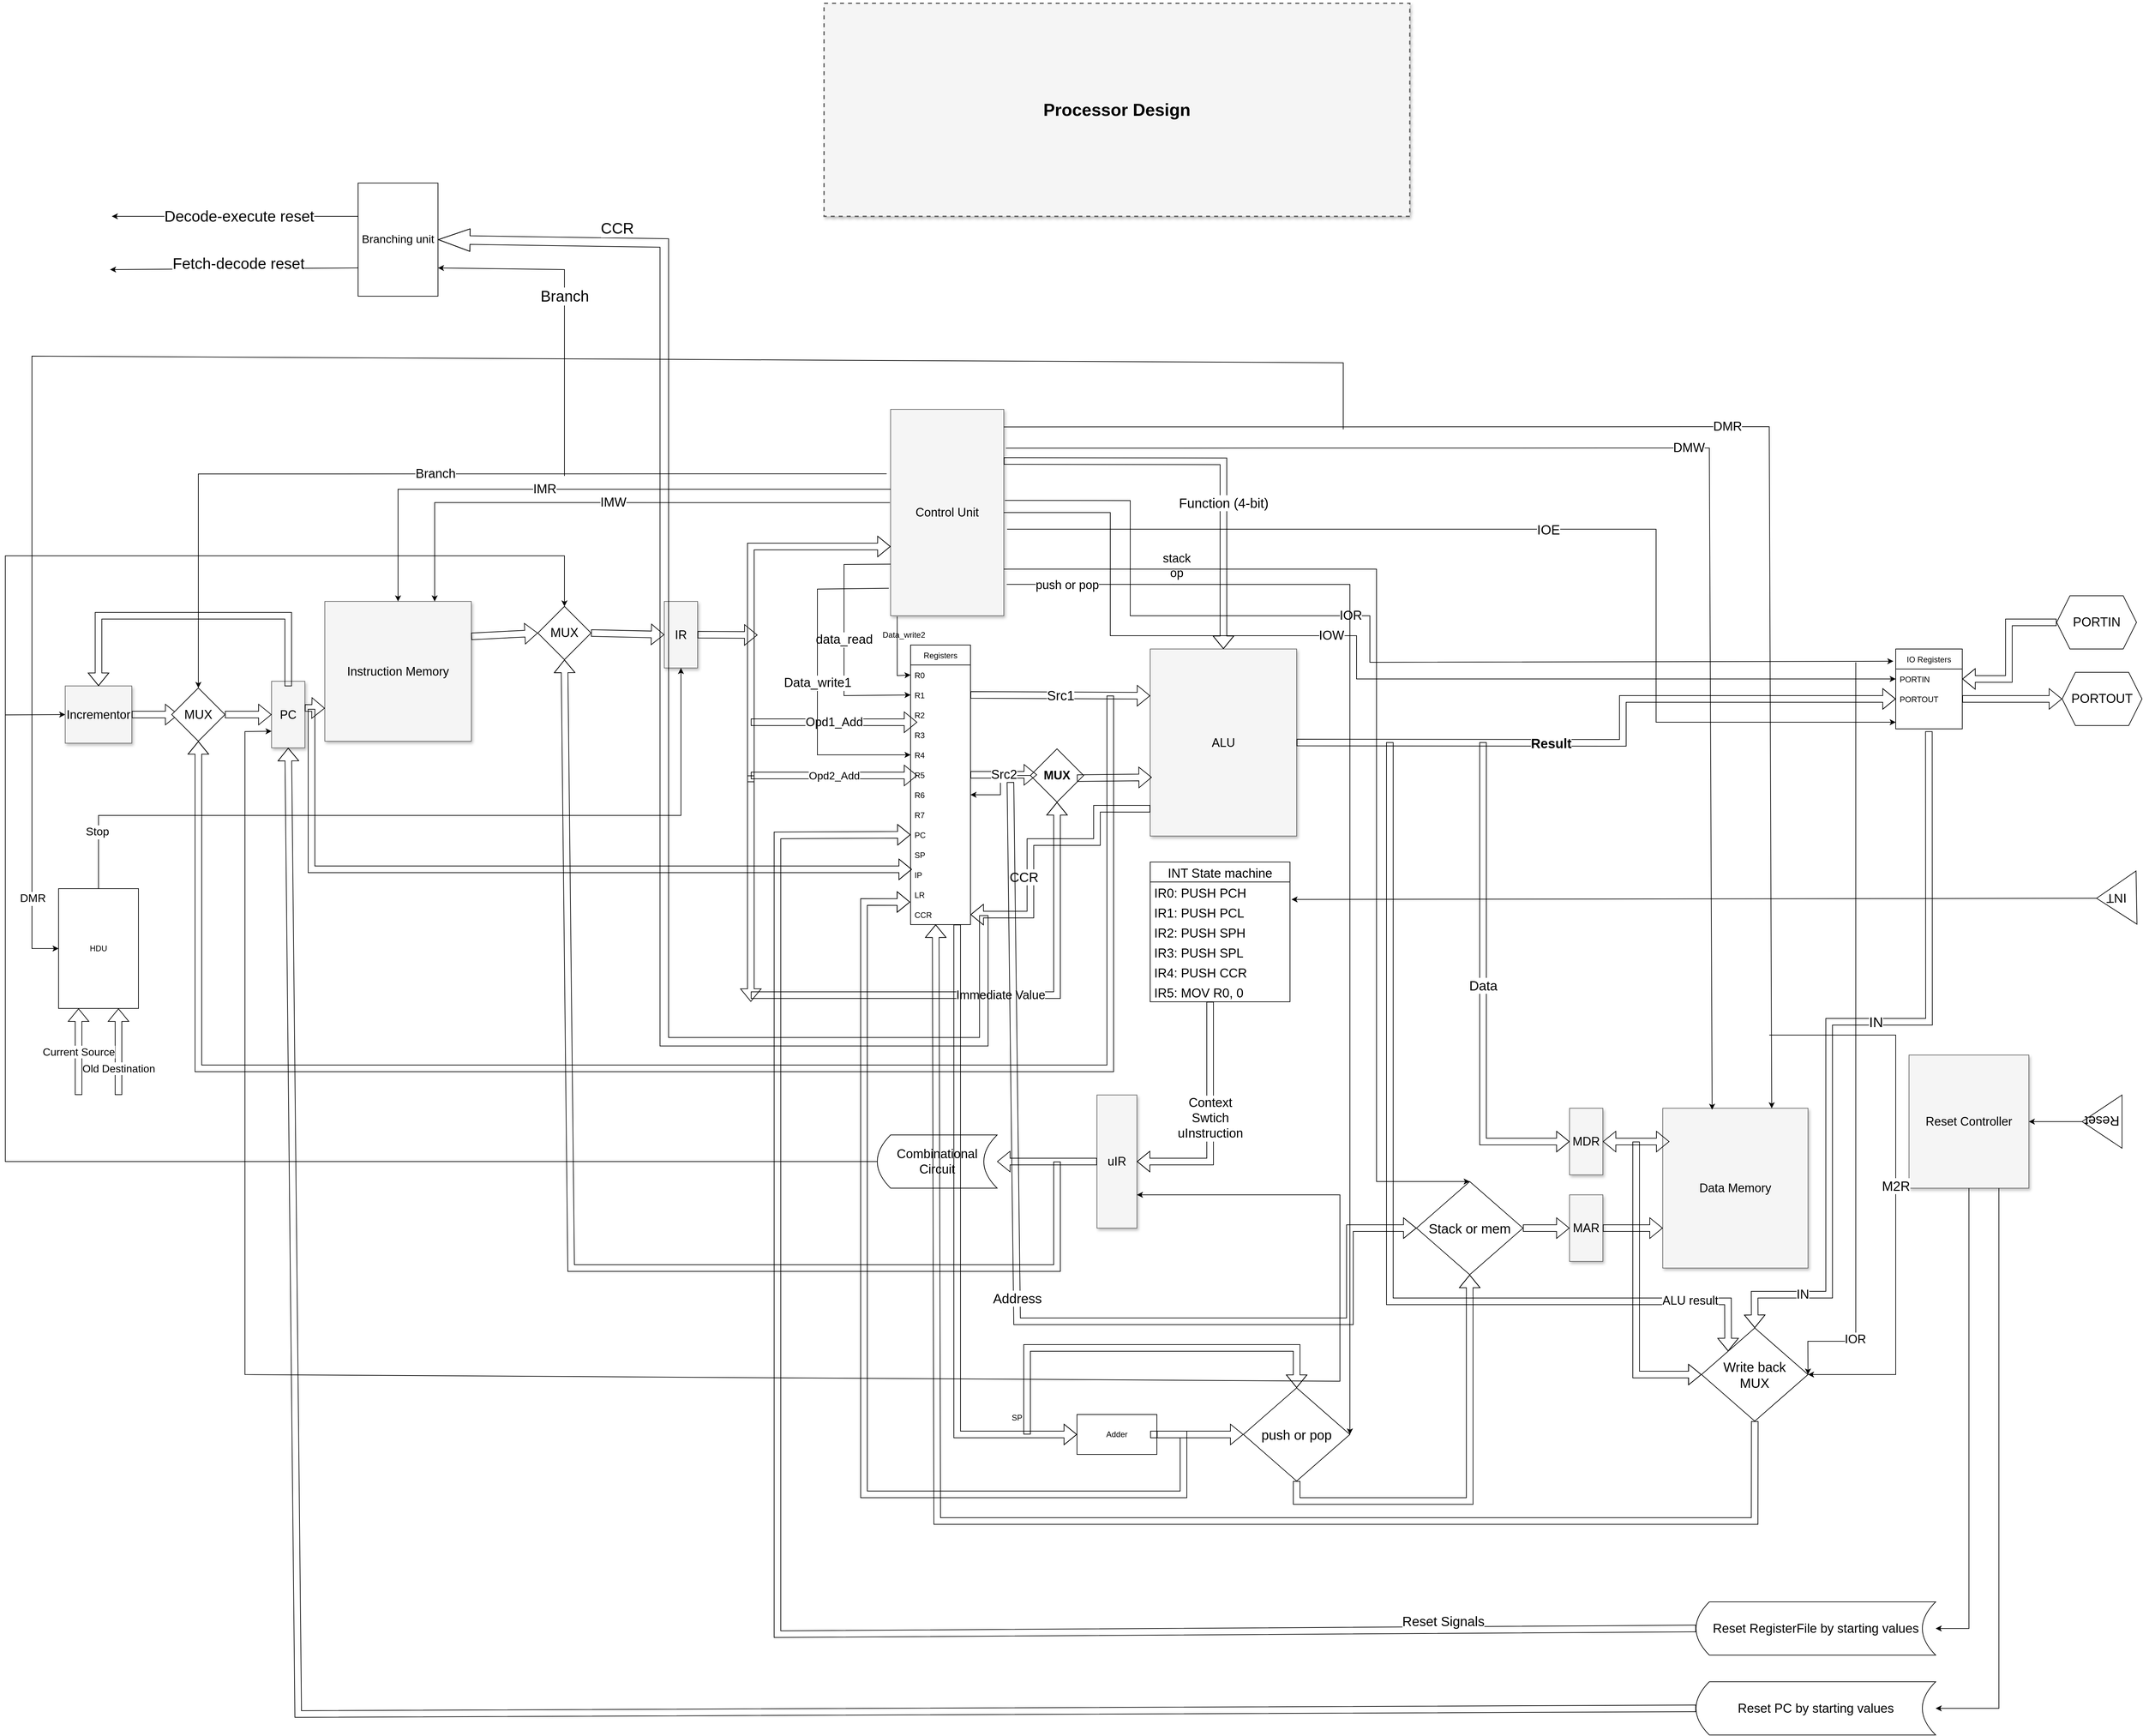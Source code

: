 <mxfile version="20.3.0" type="device" pages="3"><diagram id="B8JFDBlUtbqRMms5j13e" name="Processor Design"><mxGraphModel dx="2926" dy="1282" grid="1" gridSize="10" guides="1" tooltips="1" connect="1" arrows="1" fold="1" page="1" pageScale="1" pageWidth="850" pageHeight="1100" math="0" shadow="0"><root><mxCell id="0"/><mxCell id="1" parent="0"/><mxCell id="0HBgdCiJ_MCiAH7MZjvt-1" value="&lt;font style=&quot;font-size: 26px;&quot;&gt;&lt;b&gt;Processor Design&lt;/b&gt;&lt;/font&gt;" style="whiteSpace=wrap;html=1;shadow=1;fontSize=20;fillColor=#f5f5f5;strokeColor=#666666;strokeWidth=2;dashed=1;" parent="1" vertex="1"><mxGeometry x="390" y="140" width="880" height="320" as="geometry"/></mxCell><mxCell id="0HBgdCiJ_MCiAH7MZjvt-2" value="Control Unit" style="whiteSpace=wrap;html=1;shadow=1;fontSize=18;fillColor=#f5f5f5;strokeColor=#666666;" parent="1" vertex="1"><mxGeometry x="490" y="750" width="170" height="310" as="geometry"/></mxCell><mxCell id="0HBgdCiJ_MCiAH7MZjvt-3" value="ALU" style="whiteSpace=wrap;html=1;shadow=1;fontSize=18;fillColor=#f5f5f5;strokeColor=#666666;" parent="1" vertex="1"><mxGeometry x="880" y="1110" width="220" height="281" as="geometry"/></mxCell><mxCell id="0HBgdCiJ_MCiAH7MZjvt-4" value="Instruction Memory" style="whiteSpace=wrap;html=1;shadow=1;fontSize=18;fillColor=#f5f5f5;strokeColor=#666666;" parent="1" vertex="1"><mxGeometry x="-360" y="1038.5" width="220" height="210" as="geometry"/></mxCell><mxCell id="0HBgdCiJ_MCiAH7MZjvt-5" value="Data Memory" style="whiteSpace=wrap;html=1;shadow=1;fontSize=18;fillColor=#f5f5f5;strokeColor=#666666;" parent="1" vertex="1"><mxGeometry x="1650" y="1800" width="218.25" height="240" as="geometry"/></mxCell><mxCell id="0HBgdCiJ_MCiAH7MZjvt-6" value="Registers" style="swimlane;fontStyle=0;childLayout=stackLayout;horizontal=1;startSize=30;horizontalStack=0;resizeParent=1;resizeParentMax=0;resizeLast=0;collapsible=1;marginBottom=0;" parent="1" vertex="1"><mxGeometry x="520" y="1104" width="90" height="420" as="geometry"/></mxCell><mxCell id="0HBgdCiJ_MCiAH7MZjvt-7" value="R0" style="text;strokeColor=none;fillColor=none;align=left;verticalAlign=middle;spacingLeft=4;spacingRight=4;overflow=hidden;points=[[0,0.5],[1,0.5]];portConstraint=eastwest;rotatable=0;" parent="0HBgdCiJ_MCiAH7MZjvt-6" vertex="1"><mxGeometry y="30" width="90" height="30" as="geometry"/></mxCell><mxCell id="0HBgdCiJ_MCiAH7MZjvt-8" value="R1" style="text;strokeColor=none;fillColor=none;align=left;verticalAlign=middle;spacingLeft=4;spacingRight=4;overflow=hidden;points=[[0,0.5],[1,0.5]];portConstraint=eastwest;rotatable=0;" parent="0HBgdCiJ_MCiAH7MZjvt-6" vertex="1"><mxGeometry y="60" width="90" height="30" as="geometry"/></mxCell><mxCell id="0HBgdCiJ_MCiAH7MZjvt-9" value="R2" style="text;strokeColor=none;fillColor=none;align=left;verticalAlign=middle;spacingLeft=4;spacingRight=4;overflow=hidden;points=[[0,0.5],[1,0.5]];portConstraint=eastwest;rotatable=0;" parent="0HBgdCiJ_MCiAH7MZjvt-6" vertex="1"><mxGeometry y="90" width="90" height="30" as="geometry"/></mxCell><mxCell id="0HBgdCiJ_MCiAH7MZjvt-10" value="R3" style="text;strokeColor=none;fillColor=none;align=left;verticalAlign=middle;spacingLeft=4;spacingRight=4;overflow=hidden;points=[[0,0.5],[1,0.5]];portConstraint=eastwest;rotatable=0;" parent="0HBgdCiJ_MCiAH7MZjvt-6" vertex="1"><mxGeometry y="120" width="90" height="30" as="geometry"/></mxCell><mxCell id="0HBgdCiJ_MCiAH7MZjvt-11" value="R4" style="text;strokeColor=none;fillColor=none;align=left;verticalAlign=middle;spacingLeft=4;spacingRight=4;overflow=hidden;points=[[0,0.5],[1,0.5]];portConstraint=eastwest;rotatable=0;" parent="0HBgdCiJ_MCiAH7MZjvt-6" vertex="1"><mxGeometry y="150" width="90" height="30" as="geometry"/></mxCell><mxCell id="0HBgdCiJ_MCiAH7MZjvt-12" value="R5" style="text;strokeColor=none;fillColor=none;align=left;verticalAlign=middle;spacingLeft=4;spacingRight=4;overflow=hidden;points=[[0,0.5],[1,0.5]];portConstraint=eastwest;rotatable=0;" parent="0HBgdCiJ_MCiAH7MZjvt-6" vertex="1"><mxGeometry y="180" width="90" height="30" as="geometry"/></mxCell><mxCell id="0HBgdCiJ_MCiAH7MZjvt-13" value="R6" style="text;strokeColor=none;fillColor=none;align=left;verticalAlign=middle;spacingLeft=4;spacingRight=4;overflow=hidden;points=[[0,0.5],[1,0.5]];portConstraint=eastwest;rotatable=0;" parent="0HBgdCiJ_MCiAH7MZjvt-6" vertex="1"><mxGeometry y="210" width="90" height="30" as="geometry"/></mxCell><mxCell id="0HBgdCiJ_MCiAH7MZjvt-14" value="R7" style="text;strokeColor=none;fillColor=none;align=left;verticalAlign=middle;spacingLeft=4;spacingRight=4;overflow=hidden;points=[[0,0.5],[1,0.5]];portConstraint=eastwest;rotatable=0;" parent="0HBgdCiJ_MCiAH7MZjvt-6" vertex="1"><mxGeometry y="240" width="90" height="30" as="geometry"/></mxCell><mxCell id="0HBgdCiJ_MCiAH7MZjvt-15" value="PC" style="text;strokeColor=none;fillColor=none;align=left;verticalAlign=middle;spacingLeft=4;spacingRight=4;overflow=hidden;points=[[0,0.5],[1,0.5]];portConstraint=eastwest;rotatable=0;" parent="0HBgdCiJ_MCiAH7MZjvt-6" vertex="1"><mxGeometry y="270" width="90" height="30" as="geometry"/></mxCell><mxCell id="0HBgdCiJ_MCiAH7MZjvt-16" value="SP" style="text;strokeColor=none;fillColor=none;align=left;verticalAlign=middle;spacingLeft=4;spacingRight=4;overflow=hidden;points=[[0,0.5],[1,0.5]];portConstraint=eastwest;rotatable=0;" parent="0HBgdCiJ_MCiAH7MZjvt-6" vertex="1"><mxGeometry y="300" width="90" height="30" as="geometry"/></mxCell><mxCell id="0HBgdCiJ_MCiAH7MZjvt-17" value="IP" style="text;strokeColor=none;fillColor=none;align=left;verticalAlign=middle;spacingLeft=4;spacingRight=4;overflow=hidden;points=[[0,0.5],[1,0.5]];portConstraint=eastwest;rotatable=0;" parent="0HBgdCiJ_MCiAH7MZjvt-6" vertex="1"><mxGeometry y="330" width="90" height="30" as="geometry"/></mxCell><mxCell id="0HBgdCiJ_MCiAH7MZjvt-18" value="LR" style="text;strokeColor=none;fillColor=none;align=left;verticalAlign=middle;spacingLeft=4;spacingRight=4;overflow=hidden;points=[[0,0.5],[1,0.5]];portConstraint=eastwest;rotatable=0;" parent="0HBgdCiJ_MCiAH7MZjvt-6" vertex="1"><mxGeometry y="360" width="90" height="30" as="geometry"/></mxCell><mxCell id="0HBgdCiJ_MCiAH7MZjvt-19" value="CCR" style="text;strokeColor=none;fillColor=none;align=left;verticalAlign=middle;spacingLeft=4;spacingRight=4;overflow=hidden;points=[[0,0.5],[1,0.5]];portConstraint=eastwest;rotatable=0;" parent="0HBgdCiJ_MCiAH7MZjvt-6" vertex="1"><mxGeometry y="390" width="90" height="30" as="geometry"/></mxCell><mxCell id="0HBgdCiJ_MCiAH7MZjvt-20" value="IO Registers" style="swimlane;fontStyle=0;childLayout=stackLayout;horizontal=1;startSize=30;horizontalStack=0;resizeParent=1;resizeParentMax=0;resizeLast=0;collapsible=1;marginBottom=0;" parent="1" vertex="1"><mxGeometry x="2000" y="1110" width="100" height="120" as="geometry"/></mxCell><mxCell id="0HBgdCiJ_MCiAH7MZjvt-21" value="PORTIN" style="text;strokeColor=none;fillColor=none;align=left;verticalAlign=middle;spacingLeft=4;spacingRight=4;overflow=hidden;points=[[0,0.5],[1,0.5]];portConstraint=eastwest;rotatable=0;" parent="0HBgdCiJ_MCiAH7MZjvt-20" vertex="1"><mxGeometry y="30" width="100" height="30" as="geometry"/></mxCell><mxCell id="0HBgdCiJ_MCiAH7MZjvt-22" value="PORTOUT" style="text;strokeColor=none;fillColor=none;align=left;verticalAlign=middle;spacingLeft=4;spacingRight=4;overflow=hidden;points=[[0,0.5],[1,0.5]];portConstraint=eastwest;rotatable=0;" parent="0HBgdCiJ_MCiAH7MZjvt-20" vertex="1"><mxGeometry y="60" width="100" height="30" as="geometry"/></mxCell><mxCell id="0HBgdCiJ_MCiAH7MZjvt-23" value=" " style="text;strokeColor=none;fillColor=none;align=left;verticalAlign=middle;spacingLeft=4;spacingRight=4;overflow=hidden;points=[[0,0.5],[1,0.5]];portConstraint=eastwest;rotatable=0;" parent="0HBgdCiJ_MCiAH7MZjvt-20" vertex="1"><mxGeometry y="90" width="100" height="30" as="geometry"/></mxCell><mxCell id="0HBgdCiJ_MCiAH7MZjvt-24" value="IR" style="whiteSpace=wrap;html=1;shadow=1;fontSize=18;fillColor=#f5f5f5;strokeColor=#666666;" parent="1" vertex="1"><mxGeometry x="150" y="1038.5" width="50" height="100" as="geometry"/></mxCell><mxCell id="0HBgdCiJ_MCiAH7MZjvt-25" value="PC" style="whiteSpace=wrap;html=1;shadow=1;fontSize=18;fillColor=#f5f5f5;strokeColor=#666666;" parent="1" vertex="1"><mxGeometry x="-440" y="1158.5" width="50" height="100" as="geometry"/></mxCell><mxCell id="0HBgdCiJ_MCiAH7MZjvt-26" value="MDR" style="whiteSpace=wrap;html=1;shadow=1;fontSize=18;fillColor=#f5f5f5;strokeColor=#666666;" parent="1" vertex="1"><mxGeometry x="1510" y="1800" width="50" height="100" as="geometry"/></mxCell><mxCell id="0HBgdCiJ_MCiAH7MZjvt-27" value="MAR" style="whiteSpace=wrap;html=1;shadow=1;fontSize=18;fillColor=#f5f5f5;strokeColor=#666666;" parent="1" vertex="1"><mxGeometry x="1510" y="1930" width="50" height="100" as="geometry"/></mxCell><mxCell id="0HBgdCiJ_MCiAH7MZjvt-28" value="" style="shape=flexArrow;endArrow=classic;startArrow=classic;html=1;rounded=0;fontSize=26;exitX=1;exitY=0.5;exitDx=0;exitDy=0;" parent="1" source="0HBgdCiJ_MCiAH7MZjvt-26" edge="1"><mxGeometry width="100" height="100" relative="1" as="geometry"><mxPoint x="1170" y="2240" as="sourcePoint"/><mxPoint x="1660" y="1850" as="targetPoint"/></mxGeometry></mxCell><mxCell id="0HBgdCiJ_MCiAH7MZjvt-29" value="" style="shape=flexArrow;endArrow=classic;html=1;rounded=0;fontSize=26;entryX=0;entryY=0.75;entryDx=0;entryDy=0;exitX=1;exitY=0.5;exitDx=0;exitDy=0;" parent="1" source="0HBgdCiJ_MCiAH7MZjvt-27" target="0HBgdCiJ_MCiAH7MZjvt-5" edge="1"><mxGeometry width="50" height="50" relative="1" as="geometry"><mxPoint x="1190" y="2210" as="sourcePoint"/><mxPoint x="1240" y="2160" as="targetPoint"/></mxGeometry></mxCell><mxCell id="0HBgdCiJ_MCiAH7MZjvt-30" value="" style="shape=flexArrow;endArrow=classic;html=1;rounded=0;exitX=1;exitY=0.5;exitDx=0;exitDy=0;" parent="1" source="0HBgdCiJ_MCiAH7MZjvt-24" edge="1"><mxGeometry width="50" height="50" relative="1" as="geometry"><mxPoint x="730" y="1300" as="sourcePoint"/><mxPoint x="290" y="1089" as="targetPoint"/></mxGeometry></mxCell><mxCell id="0HBgdCiJ_MCiAH7MZjvt-31" value="" style="shape=flexArrow;endArrow=classic;html=1;rounded=0;" parent="1" edge="1"><mxGeometry width="50" height="50" relative="1" as="geometry"><mxPoint x="280" y="1310" as="sourcePoint"/><mxPoint x="490" y="956" as="targetPoint"/><Array as="points"><mxPoint x="280" y="956"/></Array></mxGeometry></mxCell><mxCell id="0HBgdCiJ_MCiAH7MZjvt-32" value="&lt;font style=&quot;font-size: 16px;&quot;&gt;Opd2_Add&lt;/font&gt;" style="shape=flexArrow;endArrow=classic;html=1;rounded=0;" parent="1" edge="1"><mxGeometry width="50" height="50" relative="1" as="geometry"><mxPoint x="280" y="1300" as="sourcePoint"/><mxPoint x="530" y="1300" as="targetPoint"/></mxGeometry></mxCell><mxCell id="Dx_VNMuKsLnh262N72BW-1" value="" style="edgeStyle=orthogonalEdgeStyle;rounded=0;orthogonalLoop=1;jettySize=auto;html=1;" parent="1" source="0HBgdCiJ_MCiAH7MZjvt-33" target="0HBgdCiJ_MCiAH7MZjvt-13" edge="1"><mxGeometry relative="1" as="geometry"/></mxCell><mxCell id="0HBgdCiJ_MCiAH7MZjvt-33" value="&lt;font style=&quot;font-size: 18px;&quot;&gt;&lt;b&gt;MUX&lt;/b&gt;&lt;/font&gt;" style="rhombus;whiteSpace=wrap;html=1;" parent="1" vertex="1"><mxGeometry x="700" y="1260" width="80" height="80" as="geometry"/></mxCell><mxCell id="0HBgdCiJ_MCiAH7MZjvt-34" value="&lt;font style=&quot;font-size: 19px;&quot;&gt;Src2&lt;/font&gt;" style="shape=flexArrow;endArrow=classic;html=1;rounded=0;fontSize=18;exitX=1;exitY=0.5;exitDx=0;exitDy=0;" parent="1" source="0HBgdCiJ_MCiAH7MZjvt-12" edge="1"><mxGeometry width="50" height="50" relative="1" as="geometry"><mxPoint x="730" y="1300" as="sourcePoint"/><mxPoint x="710" y="1299" as="targetPoint"/></mxGeometry></mxCell><mxCell id="0HBgdCiJ_MCiAH7MZjvt-35" value="" style="shape=flexArrow;endArrow=classic;html=1;rounded=0;fontSize=18;entryX=0.011;entryY=0.686;entryDx=0;entryDy=0;entryPerimeter=0;" parent="1" target="0HBgdCiJ_MCiAH7MZjvt-3" edge="1"><mxGeometry width="50" height="50" relative="1" as="geometry"><mxPoint x="770" y="1304" as="sourcePoint"/><mxPoint x="870" y="1300" as="targetPoint"/></mxGeometry></mxCell><mxCell id="0HBgdCiJ_MCiAH7MZjvt-36" value="Reset Controller" style="whiteSpace=wrap;html=1;shadow=1;fontSize=18;fillColor=#f5f5f5;strokeColor=#666666;" parent="1" vertex="1"><mxGeometry x="2020" y="1720" width="180" height="200" as="geometry"/></mxCell><mxCell id="0HBgdCiJ_MCiAH7MZjvt-37" value="&lt;font style=&quot;font-size: 20px;&quot;&gt;Src1&lt;/font&gt;" style="shape=flexArrow;endArrow=classic;html=1;rounded=0;fontSize=18;exitX=1;exitY=0.5;exitDx=0;exitDy=0;entryX=0;entryY=0.25;entryDx=0;entryDy=0;" parent="1" source="0HBgdCiJ_MCiAH7MZjvt-8" target="0HBgdCiJ_MCiAH7MZjvt-3" edge="1"><mxGeometry width="50" height="50" relative="1" as="geometry"><mxPoint x="730" y="1300" as="sourcePoint"/><mxPoint x="780" y="1250" as="targetPoint"/></mxGeometry></mxCell><mxCell id="0HBgdCiJ_MCiAH7MZjvt-38" value="" style="shape=flexArrow;endArrow=classic;html=1;rounded=0;fontSize=18;" parent="1" edge="1"><mxGeometry width="50" height="50" relative="1" as="geometry"><mxPoint x="280" y="1300" as="sourcePoint"/><mxPoint x="280" y="1640" as="targetPoint"/></mxGeometry></mxCell><mxCell id="0HBgdCiJ_MCiAH7MZjvt-39" value="Immediate Value" style="shape=flexArrow;endArrow=classic;html=1;rounded=0;fontSize=18;entryX=0.5;entryY=1;entryDx=0;entryDy=0;" parent="1" target="0HBgdCiJ_MCiAH7MZjvt-33" edge="1"><mxGeometry width="50" height="50" relative="1" as="geometry"><mxPoint x="280" y="1630" as="sourcePoint"/><mxPoint x="750" y="1630" as="targetPoint"/><Array as="points"><mxPoint x="740" y="1630"/></Array></mxGeometry></mxCell><mxCell id="0HBgdCiJ_MCiAH7MZjvt-40" value="Opd1_Add" style="shape=flexArrow;endArrow=classic;html=1;rounded=0;fontSize=18;entryX=0.111;entryY=-0.133;entryDx=0;entryDy=0;entryPerimeter=0;" parent="1" target="0HBgdCiJ_MCiAH7MZjvt-10" edge="1"><mxGeometry width="50" height="50" relative="1" as="geometry"><mxPoint x="280" y="1220" as="sourcePoint"/><mxPoint x="780" y="1250" as="targetPoint"/></mxGeometry></mxCell><mxCell id="0HBgdCiJ_MCiAH7MZjvt-41" value="&lt;font style=&quot;font-size: 20px;&quot;&gt;&lt;b&gt;Result&lt;/b&gt;&lt;/font&gt;" style="shape=flexArrow;endArrow=classic;html=1;rounded=0;fontSize=16;exitX=1;exitY=0.5;exitDx=0;exitDy=0;entryX=0;entryY=0.5;entryDx=0;entryDy=0;" parent="1" source="0HBgdCiJ_MCiAH7MZjvt-3" target="0HBgdCiJ_MCiAH7MZjvt-22" edge="1"><mxGeometry x="-0.209" width="50" height="50" relative="1" as="geometry"><mxPoint x="730" y="1300" as="sourcePoint"/><mxPoint x="1210" y="1250" as="targetPoint"/><Array as="points"><mxPoint x="1590" y="1251"/><mxPoint x="1590" y="1185"/></Array><mxPoint as="offset"/></mxGeometry></mxCell><mxCell id="0HBgdCiJ_MCiAH7MZjvt-42" value="" style="shape=flexArrow;endArrow=classic;html=1;rounded=0;fontSize=16;entryX=0;entryY=0;entryDx=0;entryDy=0;" parent="1" target="0HBgdCiJ_MCiAH7MZjvt-88" edge="1"><mxGeometry width="50" height="50" relative="1" as="geometry"><mxPoint x="1240" y="1250" as="sourcePoint"/><mxPoint x="920" y="2070" as="targetPoint"/><Array as="points"><mxPoint x="1240" y="1740"/><mxPoint x="1240" y="1810"/><mxPoint x="1240" y="2090"/><mxPoint x="1748" y="2090"/></Array></mxGeometry></mxCell><mxCell id="JXqg5jDQDIRyKouS5IHb-22" value="ALU result" style="edgeLabel;html=1;align=center;verticalAlign=middle;resizable=0;points=[];fontSize=18;" parent="0HBgdCiJ_MCiAH7MZjvt-42" vertex="1" connectable="0"><mxGeometry x="0.838" y="1" relative="1" as="geometry"><mxPoint x="-17" as="offset"/></mxGeometry></mxCell><mxCell id="0HBgdCiJ_MCiAH7MZjvt-43" value="" style="shape=flexArrow;endArrow=classic;html=1;rounded=0;fontSize=19;entryX=0.5;entryY=1;entryDx=0;entryDy=0;" parent="1" target="0HBgdCiJ_MCiAH7MZjvt-51" edge="1"><mxGeometry width="50" height="50" relative="1" as="geometry"><mxPoint x="820" y="1180" as="sourcePoint"/><mxPoint x="-390" y="1630" as="targetPoint"/><Array as="points"><mxPoint x="820" y="1740"/><mxPoint x="-550" y="1740"/></Array></mxGeometry></mxCell><mxCell id="0HBgdCiJ_MCiAH7MZjvt-44" value="Incrementor" style="whiteSpace=wrap;html=1;shadow=1;fontSize=18;fillColor=#f5f5f5;strokeColor=#666666;" parent="1" vertex="1"><mxGeometry x="-750" y="1165.5" width="100" height="86" as="geometry"/></mxCell><mxCell id="0HBgdCiJ_MCiAH7MZjvt-45" value="" style="shape=flexArrow;endArrow=classic;html=1;rounded=0;fontSize=19;entryX=0;entryY=0.5;entryDx=0;entryDy=0;exitX=1;exitY=0.5;exitDx=0;exitDy=0;" parent="1" source="0HBgdCiJ_MCiAH7MZjvt-44" edge="1"><mxGeometry width="50" height="50" relative="1" as="geometry"><mxPoint x="-780" y="1300" as="sourcePoint"/><mxPoint x="-580" y="1208.5" as="targetPoint"/></mxGeometry></mxCell><mxCell id="0HBgdCiJ_MCiAH7MZjvt-46" value="" style="shape=flexArrow;endArrow=classic;html=1;rounded=0;fontSize=19;exitX=1;exitY=0.5;exitDx=0;exitDy=0;" parent="1" edge="1"><mxGeometry width="50" height="50" relative="1" as="geometry"><mxPoint x="-390" y="1198.5" as="sourcePoint"/><mxPoint x="-360" y="1199" as="targetPoint"/></mxGeometry></mxCell><mxCell id="0HBgdCiJ_MCiAH7MZjvt-47" value="Branch" style="endArrow=classic;html=1;rounded=0;fontSize=19;exitX=-0.035;exitY=0.312;exitDx=0;exitDy=0;entryX=0.5;entryY=0;entryDx=0;entryDy=0;exitPerimeter=0;" parent="1" source="0HBgdCiJ_MCiAH7MZjvt-2" target="0HBgdCiJ_MCiAH7MZjvt-51" edge="1"><mxGeometry width="50" height="50" relative="1" as="geometry"><mxPoint x="-310" y="1290" as="sourcePoint"/><mxPoint x="-260" y="1158.5" as="targetPoint"/><Array as="points"><mxPoint x="-550" y="847"/></Array></mxGeometry></mxCell><mxCell id="0HBgdCiJ_MCiAH7MZjvt-48" value="data_read" style="endArrow=classic;html=1;rounded=0;fontSize=19;exitX=0;exitY=0.75;exitDx=0;exitDy=0;entryX=0;entryY=0.5;entryDx=0;entryDy=0;" parent="1" source="0HBgdCiJ_MCiAH7MZjvt-2" target="0HBgdCiJ_MCiAH7MZjvt-8" edge="1"><mxGeometry width="50" height="50" relative="1" as="geometry"><mxPoint x="380" y="1290" as="sourcePoint"/><mxPoint x="430" y="1240" as="targetPoint"/><Array as="points"><mxPoint x="420" y="983"/><mxPoint x="420" y="1180"/></Array></mxGeometry></mxCell><mxCell id="0HBgdCiJ_MCiAH7MZjvt-49" value="Data_write1" style="endArrow=classic;html=1;rounded=0;fontSize=19;exitX=-0.016;exitY=0.867;exitDx=0;exitDy=0;exitPerimeter=0;entryX=0;entryY=0.5;entryDx=0;entryDy=0;" parent="1" source="0HBgdCiJ_MCiAH7MZjvt-2" target="0HBgdCiJ_MCiAH7MZjvt-11" edge="1"><mxGeometry width="50" height="50" relative="1" as="geometry"><mxPoint x="380" y="1290" as="sourcePoint"/><mxPoint x="430" y="1240" as="targetPoint"/><Array as="points"><mxPoint x="380" y="1020"/><mxPoint x="380" y="1269"/></Array></mxGeometry></mxCell><mxCell id="0HBgdCiJ_MCiAH7MZjvt-50" value="IMR" style="endArrow=classic;html=1;rounded=0;fontSize=19;exitX=0;exitY=0.387;exitDx=0;exitDy=0;exitPerimeter=0;entryX=0.5;entryY=0;entryDx=0;entryDy=0;" parent="1" source="0HBgdCiJ_MCiAH7MZjvt-2" target="0HBgdCiJ_MCiAH7MZjvt-4" edge="1"><mxGeometry x="0.145" width="50" height="50" relative="1" as="geometry"><mxPoint x="380" y="1450" as="sourcePoint"/><mxPoint x="-40" y="875" as="targetPoint"/><Array as="points"><mxPoint x="-10" y="870"/><mxPoint x="-250" y="870"/></Array><mxPoint as="offset"/></mxGeometry></mxCell><mxCell id="0HBgdCiJ_MCiAH7MZjvt-51" value="MUX" style="rhombus;whiteSpace=wrap;html=1;fontSize=19;" parent="1" vertex="1"><mxGeometry x="-590" y="1168.5" width="80" height="80" as="geometry"/></mxCell><mxCell id="0HBgdCiJ_MCiAH7MZjvt-52" value="" style="shape=flexArrow;endArrow=classic;html=1;rounded=0;fontSize=19;entryX=0.5;entryY=0;entryDx=0;entryDy=0;" parent="1" target="0HBgdCiJ_MCiAH7MZjvt-44" edge="1"><mxGeometry width="50" height="50" relative="1" as="geometry"><mxPoint x="-415" y="1166" as="sourcePoint"/><mxPoint x="-710" y="1340" as="targetPoint"/><Array as="points"><mxPoint x="-415" y="1060"/><mxPoint x="-700" y="1060"/></Array></mxGeometry></mxCell><mxCell id="0HBgdCiJ_MCiAH7MZjvt-53" value="" style="shape=flexArrow;endArrow=classic;html=1;rounded=0;fontSize=19;exitX=1;exitY=0.5;exitDx=0;exitDy=0;entryX=0;entryY=0.5;entryDx=0;entryDy=0;" parent="1" source="0HBgdCiJ_MCiAH7MZjvt-51" target="0HBgdCiJ_MCiAH7MZjvt-25" edge="1"><mxGeometry width="50" height="50" relative="1" as="geometry"><mxPoint x="210" y="1450" as="sourcePoint"/><mxPoint x="260" y="1400" as="targetPoint"/></mxGeometry></mxCell><mxCell id="0HBgdCiJ_MCiAH7MZjvt-54" value="DMW" style="endArrow=classic;html=1;rounded=0;fontSize=19;exitX=1.019;exitY=0.188;exitDx=0;exitDy=0;exitPerimeter=0;entryX=0.34;entryY=0.009;entryDx=0;entryDy=0;entryPerimeter=0;" parent="1" source="0HBgdCiJ_MCiAH7MZjvt-2" target="0HBgdCiJ_MCiAH7MZjvt-5" edge="1"><mxGeometry width="50" height="50" relative="1" as="geometry"><mxPoint x="380" y="1050" as="sourcePoint"/><mxPoint x="1400" y="870" as="targetPoint"/><Array as="points"><mxPoint x="1720" y="808"/></Array></mxGeometry></mxCell><mxCell id="0HBgdCiJ_MCiAH7MZjvt-55" value="IMW" style="endArrow=classic;html=1;rounded=0;fontSize=19;exitX=-0.006;exitY=0.452;exitDx=0;exitDy=0;exitPerimeter=0;entryX=0.75;entryY=0;entryDx=0;entryDy=0;" parent="1" source="0HBgdCiJ_MCiAH7MZjvt-2" target="0HBgdCiJ_MCiAH7MZjvt-4" edge="1"><mxGeometry width="50" height="50" relative="1" as="geometry"><mxPoint x="380" y="1050" as="sourcePoint"/><mxPoint x="430" y="1000" as="targetPoint"/><Array as="points"><mxPoint x="-195" y="890"/></Array></mxGeometry></mxCell><mxCell id="0HBgdCiJ_MCiAH7MZjvt-56" value="DMR" style="endArrow=classic;html=1;rounded=0;fontSize=19;exitX=1.001;exitY=0.085;exitDx=0;exitDy=0;exitPerimeter=0;entryX=0.75;entryY=0;entryDx=0;entryDy=0;" parent="1" source="0HBgdCiJ_MCiAH7MZjvt-2" target="0HBgdCiJ_MCiAH7MZjvt-5" edge="1"><mxGeometry width="50" height="50" relative="1" as="geometry"><mxPoint x="380" y="1050" as="sourcePoint"/><mxPoint x="1470" y="820" as="targetPoint"/><Array as="points"><mxPoint x="1810" y="776"/></Array></mxGeometry></mxCell><mxCell id="0HBgdCiJ_MCiAH7MZjvt-57" value="IOR" style="endArrow=classic;html=1;rounded=0;fontSize=19;exitX=1.01;exitY=0.441;exitDx=0;exitDy=0;exitPerimeter=0;entryX=-0.035;entryY=0.153;entryDx=0;entryDy=0;entryPerimeter=0;" parent="1" source="0HBgdCiJ_MCiAH7MZjvt-2" target="0HBgdCiJ_MCiAH7MZjvt-20" edge="1"><mxGeometry x="-0.124" width="50" height="50" relative="1" as="geometry"><mxPoint x="1110" y="1250" as="sourcePoint"/><mxPoint x="2000" y="1155" as="targetPoint"/><Array as="points"><mxPoint x="850" y="887"/><mxPoint x="850" y="1060"/><mxPoint x="1210" y="1060"/><mxPoint x="1210" y="1130"/></Array><mxPoint x="1" as="offset"/></mxGeometry></mxCell><mxCell id="0HBgdCiJ_MCiAH7MZjvt-58" value="IOW" style="endArrow=classic;html=1;rounded=0;fontSize=19;exitX=1;exitY=0.5;exitDx=0;exitDy=0;entryX=0;entryY=0.5;entryDx=0;entryDy=0;" parent="1" source="0HBgdCiJ_MCiAH7MZjvt-2" target="0HBgdCiJ_MCiAH7MZjvt-21" edge="1"><mxGeometry x="-0.148" width="50" height="50" relative="1" as="geometry"><mxPoint x="1110" y="1250" as="sourcePoint"/><mxPoint x="1160" y="1200" as="targetPoint"/><Array as="points"><mxPoint x="820" y="905"/><mxPoint x="820" y="1090"/><mxPoint x="1190" y="1090"/><mxPoint x="1190" y="1155"/></Array><mxPoint x="-1" as="offset"/></mxGeometry></mxCell><mxCell id="0HBgdCiJ_MCiAH7MZjvt-59" value="INT" style="triangle;whiteSpace=wrap;html=1;fontSize=19;rotation=-181;" parent="1" vertex="1"><mxGeometry x="2301.75" y="1444" width="60" height="80" as="geometry"/></mxCell><mxCell id="0HBgdCiJ_MCiAH7MZjvt-60" value="PORTIN" style="shape=hexagon;perimeter=hexagonPerimeter2;whiteSpace=wrap;html=1;fixedSize=1;fontSize=19;" parent="1" vertex="1"><mxGeometry x="2241.75" y="1030" width="120" height="80" as="geometry"/></mxCell><mxCell id="0HBgdCiJ_MCiAH7MZjvt-61" value="PORTOUT" style="shape=hexagon;perimeter=hexagonPerimeter2;whiteSpace=wrap;html=1;fixedSize=1;fontSize=19;" parent="1" vertex="1"><mxGeometry x="2250" y="1145" width="120" height="80" as="geometry"/></mxCell><mxCell id="0HBgdCiJ_MCiAH7MZjvt-67" value="INT State machine" style="swimlane;fontStyle=0;childLayout=stackLayout;horizontal=1;startSize=30;horizontalStack=0;resizeParent=1;resizeParentMax=0;resizeLast=0;collapsible=1;marginBottom=0;fontSize=19;" parent="1" vertex="1"><mxGeometry x="880" y="1430" width="210" height="210" as="geometry"><mxRectangle x="880" y="1430" width="220" height="40" as="alternateBounds"/></mxGeometry></mxCell><mxCell id="0HBgdCiJ_MCiAH7MZjvt-68" value="IR0: PUSH PCH" style="text;strokeColor=none;fillColor=none;align=left;verticalAlign=middle;spacingLeft=4;spacingRight=4;overflow=hidden;points=[[0,0.5],[1,0.5]];portConstraint=eastwest;rotatable=0;fontSize=19;" parent="0HBgdCiJ_MCiAH7MZjvt-67" vertex="1"><mxGeometry y="30" width="210" height="30" as="geometry"/></mxCell><mxCell id="0HBgdCiJ_MCiAH7MZjvt-69" value="IR1: PUSH PCL" style="text;strokeColor=none;fillColor=none;align=left;verticalAlign=middle;spacingLeft=4;spacingRight=4;overflow=hidden;points=[[0,0.5],[1,0.5]];portConstraint=eastwest;rotatable=0;fontSize=19;" parent="0HBgdCiJ_MCiAH7MZjvt-67" vertex="1"><mxGeometry y="60" width="210" height="30" as="geometry"/></mxCell><mxCell id="0HBgdCiJ_MCiAH7MZjvt-70" value="IR2: PUSH SPH" style="text;strokeColor=none;fillColor=none;align=left;verticalAlign=middle;spacingLeft=4;spacingRight=4;overflow=hidden;points=[[0,0.5],[1,0.5]];portConstraint=eastwest;rotatable=0;fontSize=19;" parent="0HBgdCiJ_MCiAH7MZjvt-67" vertex="1"><mxGeometry y="90" width="210" height="30" as="geometry"/></mxCell><mxCell id="0HBgdCiJ_MCiAH7MZjvt-71" value="IR3: PUSH SPL" style="text;strokeColor=none;fillColor=none;align=left;verticalAlign=middle;spacingLeft=4;spacingRight=4;overflow=hidden;points=[[0,0.5],[1,0.5]];portConstraint=eastwest;rotatable=0;fontSize=19;" parent="0HBgdCiJ_MCiAH7MZjvt-67" vertex="1"><mxGeometry y="120" width="210" height="30" as="geometry"/></mxCell><mxCell id="0HBgdCiJ_MCiAH7MZjvt-72" value="IR4: PUSH CCR" style="text;strokeColor=none;fillColor=none;align=left;verticalAlign=middle;spacingLeft=4;spacingRight=4;overflow=hidden;points=[[0,0.5],[1,0.5]];portConstraint=eastwest;rotatable=0;fontSize=19;" parent="0HBgdCiJ_MCiAH7MZjvt-67" vertex="1"><mxGeometry y="150" width="210" height="30" as="geometry"/></mxCell><mxCell id="0HBgdCiJ_MCiAH7MZjvt-73" value="IR5: MOV R0, 0" style="text;strokeColor=none;fillColor=none;align=left;verticalAlign=middle;spacingLeft=4;spacingRight=4;overflow=hidden;points=[[0,0.5],[1,0.5]];portConstraint=eastwest;rotatable=0;fontSize=19;" parent="0HBgdCiJ_MCiAH7MZjvt-67" vertex="1"><mxGeometry y="180" width="210" height="30" as="geometry"/></mxCell><mxCell id="0HBgdCiJ_MCiAH7MZjvt-75" value="uIR" style="whiteSpace=wrap;html=1;shadow=1;fontSize=18;fillColor=#f5f5f5;strokeColor=#666666;" parent="1" vertex="1"><mxGeometry x="800" y="1780" width="60" height="200" as="geometry"/></mxCell><mxCell id="0HBgdCiJ_MCiAH7MZjvt-76" value="Context&lt;br&gt;Swtich&lt;br&gt;uInstruction" style="shape=flexArrow;endArrow=classic;html=1;rounded=0;fontSize=19;entryX=1;entryY=0.5;entryDx=0;entryDy=0;" parent="1" target="0HBgdCiJ_MCiAH7MZjvt-75" edge="1"><mxGeometry width="50" height="50" relative="1" as="geometry"><mxPoint x="970" y="1640" as="sourcePoint"/><mxPoint x="430" y="1790" as="targetPoint"/><Array as="points"><mxPoint x="970" y="1880"/></Array></mxGeometry></mxCell><mxCell id="0HBgdCiJ_MCiAH7MZjvt-77" value="Combinational&lt;br&gt;Circuit" style="shape=dataStorage;whiteSpace=wrap;html=1;fixedSize=1;fontSize=19;" parent="1" vertex="1"><mxGeometry x="470" y="1840" width="180" height="80" as="geometry"/></mxCell><mxCell id="0HBgdCiJ_MCiAH7MZjvt-78" value="MUX" style="rhombus;whiteSpace=wrap;html=1;fontSize=19;" parent="1" vertex="1"><mxGeometry x="-40" y="1046" width="80" height="80" as="geometry"/></mxCell><mxCell id="0HBgdCiJ_MCiAH7MZjvt-79" value="" style="shape=flexArrow;endArrow=classic;html=1;rounded=0;fontSize=19;exitX=1;exitY=0.25;exitDx=0;exitDy=0;entryX=0;entryY=0.5;entryDx=0;entryDy=0;" parent="1" source="0HBgdCiJ_MCiAH7MZjvt-4" target="0HBgdCiJ_MCiAH7MZjvt-78" edge="1"><mxGeometry width="50" height="50" relative="1" as="geometry"><mxPoint x="380" y="1640" as="sourcePoint"/><mxPoint x="430" y="1590" as="targetPoint"/></mxGeometry></mxCell><mxCell id="0HBgdCiJ_MCiAH7MZjvt-80" value="" style="shape=flexArrow;endArrow=classic;html=1;rounded=0;fontSize=19;exitX=1;exitY=0.5;exitDx=0;exitDy=0;entryX=0;entryY=0.5;entryDx=0;entryDy=0;" parent="1" source="0HBgdCiJ_MCiAH7MZjvt-78" target="0HBgdCiJ_MCiAH7MZjvt-24" edge="1"><mxGeometry width="50" height="50" relative="1" as="geometry"><mxPoint x="380" y="1640" as="sourcePoint"/><mxPoint x="430" y="1590" as="targetPoint"/></mxGeometry></mxCell><mxCell id="0HBgdCiJ_MCiAH7MZjvt-81" value="" style="shape=flexArrow;endArrow=classic;html=1;rounded=0;fontSize=19;exitX=0;exitY=0.5;exitDx=0;exitDy=0;" parent="1" source="0HBgdCiJ_MCiAH7MZjvt-75" target="0HBgdCiJ_MCiAH7MZjvt-77" edge="1"><mxGeometry width="50" height="50" relative="1" as="geometry"><mxPoint x="380" y="1640" as="sourcePoint"/><mxPoint x="430" y="1590" as="targetPoint"/></mxGeometry></mxCell><mxCell id="0HBgdCiJ_MCiAH7MZjvt-82" value="" style="shape=flexArrow;endArrow=classic;html=1;rounded=0;fontSize=19;entryX=0.5;entryY=1;entryDx=0;entryDy=0;" parent="1" target="0HBgdCiJ_MCiAH7MZjvt-78" edge="1"><mxGeometry width="50" height="50" relative="1" as="geometry"><mxPoint x="740" y="1880" as="sourcePoint"/><mxPoint x="430" y="1590" as="targetPoint"/><Array as="points"><mxPoint x="740" y="2040"/><mxPoint x="10" y="2040"/></Array></mxGeometry></mxCell><mxCell id="0HBgdCiJ_MCiAH7MZjvt-83" value="" style="endArrow=classic;html=1;rounded=0;fontSize=19;entryX=0.5;entryY=0;entryDx=0;entryDy=0;" parent="1" target="0HBgdCiJ_MCiAH7MZjvt-78" edge="1"><mxGeometry width="50" height="50" relative="1" as="geometry"><mxPoint x="-840" y="1210" as="sourcePoint"/><mxPoint x="-10" y="1390" as="targetPoint"/><Array as="points"><mxPoint x="-840" y="970"/><mxPoint y="970"/></Array></mxGeometry></mxCell><mxCell id="0HBgdCiJ_MCiAH7MZjvt-84" value="CCR" style="shape=flexArrow;endArrow=classic;html=1;rounded=0;fontSize=20;entryX=1;entryY=0.5;entryDx=0;entryDy=0;" parent="1" target="0HBgdCiJ_MCiAH7MZjvt-19" edge="1"><mxGeometry x="0.309" y="-10" width="50" height="50" relative="1" as="geometry"><mxPoint x="880" y="1350" as="sourcePoint"/><mxPoint x="950" y="1350" as="targetPoint"/><Array as="points"><mxPoint x="800" y="1350"/><mxPoint x="800" y="1400"/><mxPoint x="700" y="1400"/><mxPoint x="700" y="1509"/></Array><mxPoint y="1" as="offset"/></mxGeometry></mxCell><mxCell id="0HBgdCiJ_MCiAH7MZjvt-85" value="Data" style="shape=flexArrow;endArrow=classic;html=1;rounded=0;fontSize=20;entryX=0;entryY=0.5;entryDx=0;entryDy=0;" parent="1" target="0HBgdCiJ_MCiAH7MZjvt-26" edge="1"><mxGeometry width="50" height="50" relative="1" as="geometry"><mxPoint x="1380" y="1250" as="sourcePoint"/><mxPoint x="1340" y="1550" as="targetPoint"/><Array as="points"><mxPoint x="1380" y="1850"/></Array></mxGeometry></mxCell><mxCell id="0HBgdCiJ_MCiAH7MZjvt-86" value="Address" style="shape=flexArrow;endArrow=classic;html=1;rounded=0;fontSize=20;entryX=0;entryY=0.5;entryDx=0;entryDy=0;" parent="1" target="GQSH9Od1JEDGsIQrjG_3-2" edge="1"><mxGeometry width="50" height="50" relative="1" as="geometry"><mxPoint x="670" y="1310" as="sourcePoint"/><mxPoint x="1300" y="1980" as="targetPoint"/><Array as="points"><mxPoint x="680" y="2120"/><mxPoint x="1180" y="2120"/><mxPoint x="1180" y="1980"/><mxPoint x="1260" y="1980"/></Array></mxGeometry></mxCell><mxCell id="0HBgdCiJ_MCiAH7MZjvt-87" value="IOE" style="endArrow=classic;html=1;rounded=0;fontSize=20;" parent="1" edge="1"><mxGeometry width="50" height="50" relative="1" as="geometry"><mxPoint x="665" y="930" as="sourcePoint"/><mxPoint x="2000" y="1220" as="targetPoint"/><Array as="points"><mxPoint x="1640" y="930"/><mxPoint x="1640" y="1220"/></Array></mxGeometry></mxCell><mxCell id="0HBgdCiJ_MCiAH7MZjvt-88" value="Write back&lt;br&gt;MUX" style="rhombus;whiteSpace=wrap;html=1;fontSize=20;" parent="1" vertex="1"><mxGeometry x="1708.25" y="2130" width="160" height="140" as="geometry"/></mxCell><mxCell id="0HBgdCiJ_MCiAH7MZjvt-89" value="" style="shape=flexArrow;endArrow=classic;html=1;rounded=0;fontSize=20;entryX=0;entryY=0.5;entryDx=0;entryDy=0;" parent="1" target="0HBgdCiJ_MCiAH7MZjvt-88" edge="1"><mxGeometry width="50" height="50" relative="1" as="geometry"><mxPoint x="1610" y="1850" as="sourcePoint"/><mxPoint x="1440" y="2350" as="targetPoint"/><Array as="points"><mxPoint x="1610" y="2200"/></Array></mxGeometry></mxCell><mxCell id="0HBgdCiJ_MCiAH7MZjvt-90" value="" style="shape=flexArrow;endArrow=classic;html=1;rounded=0;fontSize=20;exitX=0.5;exitY=1;exitDx=0;exitDy=0;entryX=0.419;entryY=0.996;entryDx=0;entryDy=0;entryPerimeter=0;" parent="1" source="0HBgdCiJ_MCiAH7MZjvt-88" target="0HBgdCiJ_MCiAH7MZjvt-19" edge="1"><mxGeometry width="50" height="50" relative="1" as="geometry"><mxPoint x="1490" y="2470.941" as="sourcePoint"/><mxPoint x="890" y="2310" as="targetPoint"/><Array as="points"><mxPoint x="1788" y="2420"/><mxPoint x="560" y="2420"/></Array></mxGeometry></mxCell><mxCell id="0HBgdCiJ_MCiAH7MZjvt-91" value="M2R" style="endArrow=classic;html=1;rounded=0;fontSize=20;entryX=1;entryY=0.5;entryDx=0;entryDy=0;" parent="1" target="0HBgdCiJ_MCiAH7MZjvt-88" edge="1"><mxGeometry width="50" height="50" relative="1" as="geometry"><mxPoint x="1810" y="1690" as="sourcePoint"/><mxPoint x="1440" y="1950" as="targetPoint"/><Array as="points"><mxPoint x="2000" y="1690"/><mxPoint x="2000" y="2200"/></Array></mxGeometry></mxCell><mxCell id="0HBgdCiJ_MCiAH7MZjvt-92" value="Reset" style="triangle;whiteSpace=wrap;html=1;fontSize=20;rotation=-180;" parent="1" vertex="1"><mxGeometry x="2280" y="1780" width="60" height="80" as="geometry"/></mxCell><mxCell id="0HBgdCiJ_MCiAH7MZjvt-93" value="" style="endArrow=classic;html=1;rounded=0;fontSize=20;exitX=1;exitY=0.5;exitDx=0;exitDy=0;entryX=1;entryY=0.5;entryDx=0;entryDy=0;" parent="1" source="0HBgdCiJ_MCiAH7MZjvt-92" target="0HBgdCiJ_MCiAH7MZjvt-36" edge="1"><mxGeometry width="50" height="50" relative="1" as="geometry"><mxPoint x="2750" y="1391.5" as="sourcePoint"/><mxPoint x="2800" y="1341.5" as="targetPoint"/></mxGeometry></mxCell><mxCell id="0HBgdCiJ_MCiAH7MZjvt-94" value="Reset PC by starting values" style="shape=dataStorage;whiteSpace=wrap;html=1;fixedSize=1;fontSize=19;" parent="1" vertex="1"><mxGeometry x="1700" y="2661.5" width="360" height="80" as="geometry"/></mxCell><mxCell id="0HBgdCiJ_MCiAH7MZjvt-95" value="" style="endArrow=classic;html=1;rounded=0;fontSize=20;exitX=0.75;exitY=1;exitDx=0;exitDy=0;entryX=1;entryY=0.5;entryDx=0;entryDy=0;" parent="1" source="0HBgdCiJ_MCiAH7MZjvt-36" target="0HBgdCiJ_MCiAH7MZjvt-94" edge="1"><mxGeometry width="50" height="50" relative="1" as="geometry"><mxPoint x="1000" y="1651.5" as="sourcePoint"/><mxPoint x="1050" y="1601.5" as="targetPoint"/><Array as="points"><mxPoint x="2155" y="2701.5"/></Array></mxGeometry></mxCell><mxCell id="0HBgdCiJ_MCiAH7MZjvt-96" value="" style="shape=flexArrow;endArrow=classic;html=1;rounded=0;fontSize=20;exitX=0;exitY=0.5;exitDx=0;exitDy=0;entryX=0.5;entryY=1;entryDx=0;entryDy=0;" parent="1" source="0HBgdCiJ_MCiAH7MZjvt-94" target="0HBgdCiJ_MCiAH7MZjvt-25" edge="1"><mxGeometry width="50" height="50" relative="1" as="geometry"><mxPoint x="1350" y="2410" as="sourcePoint"/><mxPoint x="180" y="2460" as="targetPoint"/><Array as="points"><mxPoint x="-400" y="2710"/></Array></mxGeometry></mxCell><mxCell id="0HBgdCiJ_MCiAH7MZjvt-97" value="" style="endArrow=classic;html=1;rounded=0;fontSize=20;exitX=0;exitY=0.5;exitDx=0;exitDy=0;entryX=0;entryY=0.5;entryDx=0;entryDy=0;" parent="1" source="0HBgdCiJ_MCiAH7MZjvt-77" target="0HBgdCiJ_MCiAH7MZjvt-44" edge="1"><mxGeometry width="50" height="50" relative="1" as="geometry"><mxPoint x="410" y="1410" as="sourcePoint"/><mxPoint x="460" y="1360" as="targetPoint"/><Array as="points"><mxPoint x="-840" y="1880"/><mxPoint x="-840" y="1209"/></Array></mxGeometry></mxCell><mxCell id="0HBgdCiJ_MCiAH7MZjvt-98" value="Reset RegisterFile by starting values" style="shape=dataStorage;whiteSpace=wrap;html=1;fixedSize=1;fontSize=19;" parent="1" vertex="1"><mxGeometry x="1700" y="2541.5" width="360" height="80" as="geometry"/></mxCell><mxCell id="0HBgdCiJ_MCiAH7MZjvt-99" value="" style="endArrow=classic;html=1;rounded=0;fontSize=20;exitX=0.5;exitY=1;exitDx=0;exitDy=0;entryX=1;entryY=0.5;entryDx=0;entryDy=0;" parent="1" source="0HBgdCiJ_MCiAH7MZjvt-36" target="0HBgdCiJ_MCiAH7MZjvt-98" edge="1"><mxGeometry width="50" height="50" relative="1" as="geometry"><mxPoint x="1260" y="2141.5" as="sourcePoint"/><mxPoint x="1310" y="2091.5" as="targetPoint"/><Array as="points"><mxPoint x="2110" y="2581.5"/></Array></mxGeometry></mxCell><mxCell id="0HBgdCiJ_MCiAH7MZjvt-100" value="Reset Signals" style="shape=flexArrow;endArrow=classic;html=1;rounded=0;fontSize=20;exitX=0;exitY=0.5;exitDx=0;exitDy=0;entryX=0;entryY=0.5;entryDx=0;entryDy=0;" parent="1" source="0HBgdCiJ_MCiAH7MZjvt-98" target="0HBgdCiJ_MCiAH7MZjvt-15" edge="1"><mxGeometry x="-0.727" y="-14" width="50" height="50" relative="1" as="geometry"><mxPoint x="1610" y="2150" as="sourcePoint"/><mxPoint x="70" y="1540" as="targetPoint"/><Array as="points"><mxPoint x="320" y="2590"/><mxPoint x="320" y="1390"/></Array><mxPoint as="offset"/></mxGeometry></mxCell><mxCell id="0HBgdCiJ_MCiAH7MZjvt-101" value="Function (4-bit)" style="shape=flexArrow;endArrow=classic;html=1;rounded=0;fontSize=20;exitX=1;exitY=0.25;exitDx=0;exitDy=0;entryX=0.5;entryY=0;entryDx=0;entryDy=0;" parent="1" source="0HBgdCiJ_MCiAH7MZjvt-2" target="0HBgdCiJ_MCiAH7MZjvt-3" edge="1"><mxGeometry x="0.281" width="50" height="50" relative="1" as="geometry"><mxPoint x="860" y="1300" as="sourcePoint"/><mxPoint x="910" y="1250" as="targetPoint"/><Array as="points"><mxPoint x="990" y="828"/></Array><mxPoint as="offset"/></mxGeometry></mxCell><mxCell id="0HBgdCiJ_MCiAH7MZjvt-102" value="" style="shape=flexArrow;endArrow=classic;html=1;rounded=0;exitX=0;exitY=0.5;exitDx=0;exitDy=0;entryX=1;entryY=0.5;entryDx=0;entryDy=0;" parent="1" source="0HBgdCiJ_MCiAH7MZjvt-60" target="0HBgdCiJ_MCiAH7MZjvt-21" edge="1"><mxGeometry width="50" height="50" relative="1" as="geometry"><mxPoint x="1460" y="1430" as="sourcePoint"/><mxPoint x="1510" y="1380" as="targetPoint"/><Array as="points"><mxPoint x="2170" y="1070"/><mxPoint x="2170" y="1155"/></Array></mxGeometry></mxCell><mxCell id="0HBgdCiJ_MCiAH7MZjvt-103" value="" style="shape=flexArrow;endArrow=classic;html=1;rounded=0;entryX=0;entryY=0.5;entryDx=0;entryDy=0;exitX=1;exitY=0.5;exitDx=0;exitDy=0;" parent="1" source="0HBgdCiJ_MCiAH7MZjvt-22" target="0HBgdCiJ_MCiAH7MZjvt-61" edge="1"><mxGeometry width="50" height="50" relative="1" as="geometry"><mxPoint x="1460" y="1430" as="sourcePoint"/><mxPoint x="1510" y="1380" as="targetPoint"/></mxGeometry></mxCell><mxCell id="0HBgdCiJ_MCiAH7MZjvt-104" value="&lt;font style=&quot;font-size: 21px;&quot;&gt;IN&lt;/font&gt;" style="shape=flexArrow;endArrow=classic;html=1;rounded=0;exitX=0.498;exitY=1.122;exitDx=0;exitDy=0;exitPerimeter=0;entryX=0.5;entryY=0;entryDx=0;entryDy=0;" parent="1" source="0HBgdCiJ_MCiAH7MZjvt-23" target="0HBgdCiJ_MCiAH7MZjvt-88" edge="1"><mxGeometry x="-0.108" width="50" height="50" relative="1" as="geometry"><mxPoint x="1630" y="1260" as="sourcePoint"/><mxPoint x="1900" y="2160" as="targetPoint"/><Array as="points"><mxPoint x="2050" y="1670"/><mxPoint x="1900" y="1670"/><mxPoint x="1900" y="2080"/><mxPoint x="1788" y="2080"/></Array><mxPoint as="offset"/></mxGeometry></mxCell><mxCell id="JXqg5jDQDIRyKouS5IHb-23" value="IN" style="edgeLabel;html=1;align=center;verticalAlign=middle;resizable=0;points=[];fontSize=19;" parent="0HBgdCiJ_MCiAH7MZjvt-104" vertex="1" connectable="0"><mxGeometry x="0.675" y="5" relative="1" as="geometry"><mxPoint x="-45" y="26" as="offset"/></mxGeometry></mxCell><mxCell id="LBHUYgpjsucP6YhpHB06-1" value="" style="endArrow=classic;html=1;rounded=0;entryX=0;entryY=0.75;entryDx=0;entryDy=0;exitX=0.5;exitY=0;exitDx=0;exitDy=0;" parent="1" source="iCve4AA8s5P0XJLZtISB-1" target="0HBgdCiJ_MCiAH7MZjvt-25" edge="1"><mxGeometry width="50" height="50" relative="1" as="geometry"><mxPoint x="-700" y="1470" as="sourcePoint"/><mxPoint x="-160" y="1450" as="targetPoint"/><Array as="points"><mxPoint x="-700" y="1360"/><mxPoint x="-480" y="1360"/><mxPoint x="-480" y="1234"/></Array></mxGeometry></mxCell><mxCell id="tbNZf0EoDgfXpJNP88kK-1" value="Stop" style="edgeLabel;html=1;align=center;verticalAlign=middle;resizable=0;points=[];fontSize=17;" parent="LBHUYgpjsucP6YhpHB06-1" vertex="1" connectable="0"><mxGeometry x="-0.658" y="2" relative="1" as="geometry"><mxPoint as="offset"/></mxGeometry></mxCell><mxCell id="iCve4AA8s5P0XJLZtISB-1" value="HDU" style="rounded=0;whiteSpace=wrap;html=1;" parent="1" vertex="1"><mxGeometry x="-760" y="1470" width="120" height="180" as="geometry"/></mxCell><mxCell id="iCve4AA8s5P0XJLZtISB-2" value="&lt;font style=&quot;font-size: 16px;&quot;&gt;Old Destination&lt;/font&gt;" style="shape=flexArrow;endArrow=classic;html=1;rounded=0;entryX=0.75;entryY=1;entryDx=0;entryDy=0;" parent="1" target="iCve4AA8s5P0XJLZtISB-1" edge="1"><mxGeometry x="-0.385" width="50" height="50" relative="1" as="geometry"><mxPoint x="-670" y="1780" as="sourcePoint"/><mxPoint x="-40" y="1170" as="targetPoint"/><mxPoint as="offset"/></mxGeometry></mxCell><mxCell id="iCve4AA8s5P0XJLZtISB-3" value="&lt;font style=&quot;font-size: 16px;&quot;&gt;Current Source&lt;/font&gt;" style="shape=flexArrow;endArrow=classic;html=1;rounded=0;entryX=0.75;entryY=1;entryDx=0;entryDy=0;" parent="1" edge="1"><mxGeometry width="50" height="50" relative="1" as="geometry"><mxPoint x="-730" y="1780" as="sourcePoint"/><mxPoint x="-730" y="1650" as="targetPoint"/></mxGeometry></mxCell><mxCell id="iCve4AA8s5P0XJLZtISB-4" value="" style="endArrow=classic;html=1;rounded=0;fontSize=16;entryX=0;entryY=0.5;entryDx=0;entryDy=0;" parent="1" target="iCve4AA8s5P0XJLZtISB-1" edge="1"><mxGeometry width="50" height="50" relative="1" as="geometry"><mxPoint x="1170" y="780" as="sourcePoint"/><mxPoint x="-360" y="1630" as="targetPoint"/><Array as="points"><mxPoint x="1170" y="680"/><mxPoint x="-800" y="670"/><mxPoint x="-800" y="1560"/></Array></mxGeometry></mxCell><mxCell id="iCve4AA8s5P0XJLZtISB-5" value="&lt;font style=&quot;font-size: 17px;&quot;&gt;DMR&lt;/font&gt;" style="edgeLabel;html=1;align=center;verticalAlign=middle;resizable=0;points=[];fontSize=16;" parent="iCve4AA8s5P0XJLZtISB-4" vertex="1" connectable="0"><mxGeometry x="0.923" y="1" relative="1" as="geometry"><mxPoint as="offset"/></mxGeometry></mxCell><mxCell id="tbNZf0EoDgfXpJNP88kK-2" value="" style="endArrow=classic;html=1;rounded=0;fontSize=17;entryX=0.5;entryY=1;entryDx=0;entryDy=0;" parent="1" target="0HBgdCiJ_MCiAH7MZjvt-24" edge="1"><mxGeometry width="50" height="50" relative="1" as="geometry"><mxPoint x="-480" y="1360" as="sourcePoint"/><mxPoint x="-70" y="1430" as="targetPoint"/><Array as="points"><mxPoint x="175" y="1360"/></Array></mxGeometry></mxCell><mxCell id="ctqWqGJt0M6LoG8O5A3v-1" value="" style="endArrow=classic;html=1;rounded=0;fontSize=17;entryX=1;entryY=0.75;entryDx=0;entryDy=0;" parent="1" target="0HBgdCiJ_MCiAH7MZjvt-75" edge="1"><mxGeometry width="50" height="50" relative="1" as="geometry"><mxPoint x="-480" y="1350" as="sourcePoint"/><mxPoint x="1160" y="1570" as="targetPoint"/><Array as="points"><mxPoint x="-480" y="2200"/><mxPoint x="1165" y="2210"/><mxPoint x="1165" y="1930"/></Array></mxGeometry></mxCell><mxCell id="D-dLNNmS9Y8NzgA45rrP-2" value="Branching unit" style="rounded=0;whiteSpace=wrap;html=1;fontSize=17;" parent="1" vertex="1"><mxGeometry x="-310" y="410" width="120" height="170" as="geometry"/></mxCell><mxCell id="D-dLNNmS9Y8NzgA45rrP-7" value="" style="endArrow=classic;html=1;rounded=0;fontSize=23;exitX=0;exitY=0.75;exitDx=0;exitDy=0;" parent="1" source="D-dLNNmS9Y8NzgA45rrP-2" edge="1"><mxGeometry width="50" height="50" relative="1" as="geometry"><mxPoint x="290" y="740" as="sourcePoint"/><mxPoint x="-682.667" y="540" as="targetPoint"/></mxGeometry></mxCell><mxCell id="D-dLNNmS9Y8NzgA45rrP-8" value="Fetch-decode reset" style="edgeLabel;html=1;align=center;verticalAlign=middle;resizable=0;points=[];fontSize=23;" parent="D-dLNNmS9Y8NzgA45rrP-7" vertex="1" connectable="0"><mxGeometry x="-0.31" y="4" relative="1" as="geometry"><mxPoint x="-52" y="-12" as="offset"/></mxGeometry></mxCell><mxCell id="D-dLNNmS9Y8NzgA45rrP-9" value="" style="endArrow=classic;html=1;rounded=0;fontSize=23;exitX=0;exitY=0.75;exitDx=0;exitDy=0;" parent="1" edge="1"><mxGeometry width="50" height="50" relative="1" as="geometry"><mxPoint x="-310" y="460" as="sourcePoint"/><mxPoint x="-680" y="460" as="targetPoint"/></mxGeometry></mxCell><mxCell id="D-dLNNmS9Y8NzgA45rrP-10" value="Decode-execute reset" style="edgeLabel;html=1;align=center;verticalAlign=middle;resizable=0;points=[];fontSize=23;" parent="D-dLNNmS9Y8NzgA45rrP-9" vertex="1" connectable="0"><mxGeometry x="-0.31" y="4" relative="1" as="geometry"><mxPoint x="-52" y="-4" as="offset"/></mxGeometry></mxCell><mxCell id="wecqU2cu3INawi_z4okZ-1" value="" style="endArrow=classic;html=1;rounded=0;fontSize=23;entryX=1;entryY=0.75;entryDx=0;entryDy=0;" parent="1" target="D-dLNNmS9Y8NzgA45rrP-2" edge="1"><mxGeometry width="50" height="50" relative="1" as="geometry"><mxPoint y="850" as="sourcePoint"/><mxPoint x="40" y="690" as="targetPoint"/><Array as="points"><mxPoint y="540"/></Array></mxGeometry></mxCell><mxCell id="wecqU2cu3INawi_z4okZ-2" value="Branch" style="edgeLabel;html=1;align=center;verticalAlign=middle;resizable=0;points=[];fontSize=23;" parent="wecqU2cu3INawi_z4okZ-1" vertex="1" connectable="0"><mxGeometry x="0.076" relative="1" as="geometry"><mxPoint y="-1" as="offset"/></mxGeometry></mxCell><mxCell id="JXqg5jDQDIRyKouS5IHb-20" value="" style="shape=flexArrow;endArrow=classic;html=1;rounded=0;entryX=0.022;entryY=0.235;entryDx=0;entryDy=0;entryPerimeter=0;" parent="1" target="0HBgdCiJ_MCiAH7MZjvt-17" edge="1"><mxGeometry width="50" height="50" relative="1" as="geometry"><mxPoint x="-380" y="1200" as="sourcePoint"/><mxPoint x="190" y="1190" as="targetPoint"/><Array as="points"><mxPoint x="-380" y="1441"/></Array></mxGeometry></mxCell><mxCell id="JXqg5jDQDIRyKouS5IHb-25" value="" style="endArrow=classic;html=1;rounded=0;entryX=1;entryY=0.5;entryDx=0;entryDy=0;" parent="1" target="0HBgdCiJ_MCiAH7MZjvt-88" edge="1"><mxGeometry width="50" height="50" relative="1" as="geometry"><mxPoint x="1940" y="1130" as="sourcePoint"/><mxPoint x="1700" y="1030" as="targetPoint"/><Array as="points"><mxPoint x="1940" y="2150"/><mxPoint x="1868" y="2150"/></Array></mxGeometry></mxCell><mxCell id="JXqg5jDQDIRyKouS5IHb-26" value="IOR" style="edgeLabel;html=1;align=center;verticalAlign=middle;resizable=0;points=[];fontSize=18;" parent="JXqg5jDQDIRyKouS5IHb-25" vertex="1" connectable="0"><mxGeometry x="0.788" y="-3" relative="1" as="geometry"><mxPoint as="offset"/></mxGeometry></mxCell><mxCell id="JXqg5jDQDIRyKouS5IHb-28" value="" style="endArrow=classic;html=1;rounded=0;fontSize=18;entryX=1.011;entryY=0.875;entryDx=0;entryDy=0;exitX=1;exitY=0.5;exitDx=0;exitDy=0;entryPerimeter=0;" parent="1" source="0HBgdCiJ_MCiAH7MZjvt-59" target="0HBgdCiJ_MCiAH7MZjvt-68" edge="1"><mxGeometry width="50" height="50" relative="1" as="geometry"><mxPoint x="2090" y="1420" as="sourcePoint"/><mxPoint x="1320" y="1420" as="targetPoint"/></mxGeometry></mxCell><mxCell id="jVeiXI_J1UzgBVNqgRe1-2" value="" style="shape=flexArrow;endArrow=classic;html=1;rounded=0;width=12.857;endSize=15.529;entryX=1;entryY=0.5;entryDx=0;entryDy=0;" parent="1" target="D-dLNNmS9Y8NzgA45rrP-2" edge="1"><mxGeometry width="50" height="50" relative="1" as="geometry"><mxPoint x="630" y="1510" as="sourcePoint"/><mxPoint x="-180" y="500" as="targetPoint"/><Array as="points"><mxPoint x="630" y="1700"/><mxPoint x="150" y="1700"/><mxPoint x="150" y="500"/></Array></mxGeometry></mxCell><mxCell id="jVeiXI_J1UzgBVNqgRe1-3" value="CCR&lt;br&gt;" style="edgeLabel;html=1;align=center;verticalAlign=middle;resizable=0;points=[];fontSize=23;" parent="1" vertex="1" connectable="0"><mxGeometry x="100" y="489.999" as="geometry"><mxPoint x="-21" y="-12" as="offset"/></mxGeometry></mxCell><mxCell id="385FsDMlGjMjE5ZyG6aW-1" value="" style="endArrow=classic;html=1;rounded=0;exitX=0.058;exitY=1.004;exitDx=0;exitDy=0;exitPerimeter=0;entryX=0;entryY=0.5;entryDx=0;entryDy=0;" parent="1" source="0HBgdCiJ_MCiAH7MZjvt-2" target="0HBgdCiJ_MCiAH7MZjvt-7" edge="1"><mxGeometry width="50" height="50" relative="1" as="geometry"><mxPoint x="700" y="1170" as="sourcePoint"/><mxPoint x="500" y="1150" as="targetPoint"/><Array as="points"><mxPoint x="500" y="1150"/></Array></mxGeometry></mxCell><mxCell id="385FsDMlGjMjE5ZyG6aW-2" value="Data_write2&lt;br&gt;" style="text;html=1;strokeColor=none;fillColor=none;align=center;verticalAlign=middle;whiteSpace=wrap;rounded=0;" parent="1" vertex="1"><mxGeometry x="480" y="1074" width="60" height="30" as="geometry"/></mxCell><mxCell id="SkcIn6Gv8Z6scEc45kPe-1" value="push or pop" style="rhombus;whiteSpace=wrap;html=1;fontSize=20;" parent="1" vertex="1"><mxGeometry x="1020" y="2220" width="160" height="140" as="geometry"/></mxCell><mxCell id="1PgtoL3E_mDHsYyrMiOX-1" value="Adder&lt;br&gt;" style="rounded=0;whiteSpace=wrap;html=1;" parent="1" vertex="1"><mxGeometry x="770" y="2260" width="120" height="60" as="geometry"/></mxCell><mxCell id="1PgtoL3E_mDHsYyrMiOX-3" value="" style="shape=flexArrow;endArrow=classic;html=1;rounded=0;entryX=0;entryY=0.5;entryDx=0;entryDy=0;" parent="1" target="1PgtoL3E_mDHsYyrMiOX-1" edge="1"><mxGeometry width="50" height="50" relative="1" as="geometry"><mxPoint x="590" y="1524" as="sourcePoint"/><mxPoint x="640" y="1474" as="targetPoint"/><Array as="points"><mxPoint x="590" y="2290"/></Array></mxGeometry></mxCell><mxCell id="1PgtoL3E_mDHsYyrMiOX-4" value="SP" style="text;html=1;strokeColor=none;fillColor=none;align=center;verticalAlign=middle;whiteSpace=wrap;rounded=0;" parent="1" vertex="1"><mxGeometry x="650" y="2250" width="60" height="30" as="geometry"/></mxCell><mxCell id="1PgtoL3E_mDHsYyrMiOX-6" value="" style="shape=flexArrow;endArrow=classic;html=1;rounded=0;entryX=-0.008;entryY=0.87;entryDx=0;entryDy=0;entryPerimeter=0;" parent="1" target="0HBgdCiJ_MCiAH7MZjvt-18" edge="1"><mxGeometry width="50" height="50" relative="1" as="geometry"><mxPoint x="890" y="2290" as="sourcePoint"/><mxPoint x="450" y="1490" as="targetPoint"/><Array as="points"><mxPoint x="930" y="2290"/><mxPoint x="930" y="2380"/><mxPoint x="450" y="2380"/><mxPoint x="450" y="1490"/></Array></mxGeometry></mxCell><mxCell id="1PgtoL3E_mDHsYyrMiOX-13" value="" style="endArrow=classic;html=1;rounded=0;entryX=0.5;entryY=0;entryDx=0;entryDy=0;" parent="1" target="GQSH9Od1JEDGsIQrjG_3-2" edge="1"><mxGeometry width="50" height="50" relative="1" as="geometry"><mxPoint x="660" y="990" as="sourcePoint"/><mxPoint x="1250" y="2290" as="targetPoint"/><Array as="points"><mxPoint x="1220" y="990"/><mxPoint x="1220" y="1910"/></Array></mxGeometry></mxCell><mxCell id="1PgtoL3E_mDHsYyrMiOX-14" value="" style="shape=flexArrow;endArrow=classic;html=1;rounded=0;entryX=0;entryY=0.5;entryDx=0;entryDy=0;" parent="1" target="SkcIn6Gv8Z6scEc45kPe-1" edge="1"><mxGeometry width="50" height="50" relative="1" as="geometry"><mxPoint x="880" y="2290" as="sourcePoint"/><mxPoint x="940" y="2250" as="targetPoint"/></mxGeometry></mxCell><mxCell id="1PgtoL3E_mDHsYyrMiOX-15" value="" style="shape=flexArrow;endArrow=classic;html=1;rounded=0;entryX=0.5;entryY=0;entryDx=0;entryDy=0;" parent="1" target="SkcIn6Gv8Z6scEc45kPe-1" edge="1"><mxGeometry width="50" height="50" relative="1" as="geometry"><mxPoint x="695" y="2290" as="sourcePoint"/><mxPoint x="880" y="2210" as="targetPoint"/><Array as="points"><mxPoint x="695" y="2160"/><mxPoint x="1100" y="2160"/></Array></mxGeometry></mxCell><mxCell id="1PgtoL3E_mDHsYyrMiOX-16" value="&lt;font style=&quot;font-size: 18px;&quot;&gt;stack op&lt;/font&gt;" style="text;html=1;strokeColor=none;fillColor=none;align=center;verticalAlign=middle;whiteSpace=wrap;rounded=0;" parent="1" vertex="1"><mxGeometry x="890" y="970" width="60" height="30" as="geometry"/></mxCell><mxCell id="GQSH9Od1JEDGsIQrjG_3-2" value="Stack or mem" style="rhombus;whiteSpace=wrap;html=1;fontSize=20;" vertex="1" parent="1"><mxGeometry x="1280" y="1910" width="160" height="140" as="geometry"/></mxCell><mxCell id="GQSH9Od1JEDGsIQrjG_3-3" value="" style="shape=flexArrow;endArrow=classic;html=1;rounded=0;exitX=0.5;exitY=1;exitDx=0;exitDy=0;entryX=0.5;entryY=1;entryDx=0;entryDy=0;" edge="1" parent="1" source="SkcIn6Gv8Z6scEc45kPe-1" target="GQSH9Od1JEDGsIQrjG_3-2"><mxGeometry width="50" height="50" relative="1" as="geometry"><mxPoint x="710" y="1800" as="sourcePoint"/><mxPoint x="760" y="1750" as="targetPoint"/><Array as="points"><mxPoint x="1100" y="2390"/><mxPoint x="1360" y="2390"/><mxPoint x="1360" y="2350"/></Array></mxGeometry></mxCell><mxCell id="GQSH9Od1JEDGsIQrjG_3-5" value="" style="shape=flexArrow;endArrow=classic;html=1;rounded=0;exitX=1;exitY=0.5;exitDx=0;exitDy=0;entryX=0;entryY=0.5;entryDx=0;entryDy=0;" edge="1" parent="1" source="GQSH9Od1JEDGsIQrjG_3-2" target="0HBgdCiJ_MCiAH7MZjvt-27"><mxGeometry width="50" height="50" relative="1" as="geometry"><mxPoint x="710" y="1800" as="sourcePoint"/><mxPoint x="1250" y="1790" as="targetPoint"/></mxGeometry></mxCell><mxCell id="GQSH9Od1JEDGsIQrjG_3-8" value="" style="endArrow=classic;html=1;rounded=0;fontSize=18;exitX=1.026;exitY=0.848;exitDx=0;exitDy=0;exitPerimeter=0;entryX=1;entryY=0.5;entryDx=0;entryDy=0;" edge="1" parent="1" source="0HBgdCiJ_MCiAH7MZjvt-2" target="SkcIn6Gv8Z6scEc45kPe-1"><mxGeometry width="50" height="50" relative="1" as="geometry"><mxPoint x="690" y="1280" as="sourcePoint"/><mxPoint x="1200" y="1010" as="targetPoint"/><Array as="points"><mxPoint x="1180" y="1013"/></Array></mxGeometry></mxCell><mxCell id="GQSH9Od1JEDGsIQrjG_3-9" value="push or pop" style="edgeLabel;html=1;align=center;verticalAlign=middle;resizable=0;points=[];fontSize=18;" vertex="1" connectable="0" parent="GQSH9Od1JEDGsIQrjG_3-8"><mxGeometry x="-0.898" y="-1" relative="1" as="geometry"><mxPoint x="-1" as="offset"/></mxGeometry></mxCell></root></mxGraphModel></diagram><diagram id="EKaBWEL8B0VIqqYK7JuP" name="Pipeline stages, HDU, FU"><mxGraphModel dx="2307" dy="2524" grid="1" gridSize="10" guides="1" tooltips="1" connect="1" arrows="1" fold="1" page="1" pageScale="1" pageWidth="850" pageHeight="1100" math="0" shadow="0"><root><mxCell id="0"/><mxCell id="1" parent="0"/><mxCell id="fHLxKKgPwUqsAM-aIyNU-2" value="Fetch" style="triangle;whiteSpace=wrap;html=1;" parent="1" vertex="1"><mxGeometry x="50" y="290" width="60" height="80" as="geometry"/></mxCell><mxCell id="fHLxKKgPwUqsAM-aIyNU-5" value="" style="shape=flexArrow;endArrow=classic;html=1;rounded=0;entryX=0;entryY=0.5;entryDx=0;entryDy=0;" parent="1" source="fHLxKKgPwUqsAM-aIyNU-2" edge="1"><mxGeometry width="50" height="50" relative="1" as="geometry"><mxPoint x="250" y="350" as="sourcePoint"/><mxPoint x="230.0" y="330" as="targetPoint"/></mxGeometry></mxCell><mxCell id="fHLxKKgPwUqsAM-aIyNU-6" value="IR" style="edgeLabel;html=1;align=center;verticalAlign=middle;resizable=0;points=[];" parent="fHLxKKgPwUqsAM-aIyNU-5" vertex="1" connectable="0"><mxGeometry x="-0.17" y="2" relative="1" as="geometry"><mxPoint as="offset"/></mxGeometry></mxCell><mxCell id="fHLxKKgPwUqsAM-aIyNU-7" value="Decode" style="triangle;whiteSpace=wrap;html=1;" parent="1" vertex="1"><mxGeometry x="400" y="290" width="60" height="80" as="geometry"/></mxCell><mxCell id="fHLxKKgPwUqsAM-aIyNU-8" value="" style="shape=flexArrow;endArrow=classic;html=1;rounded=0;entryX=0;entryY=0.5;entryDx=0;entryDy=0;exitX=1;exitY=0.5;exitDx=0;exitDy=0;" parent="1" target="fHLxKKgPwUqsAM-aIyNU-7" edge="1"><mxGeometry width="50" height="50" relative="1" as="geometry"><mxPoint x="310.0" y="330" as="sourcePoint"/><mxPoint x="240" y="340" as="targetPoint"/></mxGeometry></mxCell><mxCell id="fHLxKKgPwUqsAM-aIyNU-11" value="" style="shape=flexArrow;endArrow=classic;html=1;rounded=0;exitX=1;exitY=0.5;exitDx=0;exitDy=0;entryX=0;entryY=0.25;entryDx=0;entryDy=0;" parent="1" source="fHLxKKgPwUqsAM-aIyNU-7" target="FybaexsGlTXRFVuJVryW-5" edge="1"><mxGeometry width="50" height="50" relative="1" as="geometry"><mxPoint x="370" y="340" as="sourcePoint"/><mxPoint x="700" y="210" as="targetPoint"/><Array as="points"><mxPoint x="460" y="208"/></Array></mxGeometry></mxCell><mxCell id="fHLxKKgPwUqsAM-aIyNU-12" value="Control signals (14 control signals)" style="edgeLabel;html=1;align=center;verticalAlign=middle;resizable=0;points=[];" parent="fHLxKKgPwUqsAM-aIyNU-11" vertex="1" connectable="0"><mxGeometry x="-0.378" y="2" relative="1" as="geometry"><mxPoint x="112" y="-4" as="offset"/></mxGeometry></mxCell><mxCell id="fHLxKKgPwUqsAM-aIyNU-13" value="" style="shape=flexArrow;endArrow=classic;html=1;rounded=0;exitX=1;exitY=0.5;exitDx=0;exitDy=0;" parent="1" source="FybaexsGlTXRFVuJVryW-5" edge="1"><mxGeometry width="50" height="50" relative="1" as="geometry"><mxPoint x="820" y="320" as="sourcePoint"/><mxPoint x="970" y="285" as="targetPoint"/></mxGeometry></mxCell><mxCell id="OF53l40mP24fL9AMnh8e-6" value="" style="shape=flexArrow;endArrow=classic;html=1;rounded=0;exitX=1;exitY=0.5;exitDx=0;exitDy=0;entryX=0;entryY=0.5;entryDx=0;entryDy=0;" parent="1" target="t_29I3M4bvpCALjIx2FC-1" edge="1"><mxGeometry width="50" height="50" relative="1" as="geometry"><mxPoint x="1360" y="239.5" as="sourcePoint"/><mxPoint x="1470" y="239.5" as="targetPoint"/></mxGeometry></mxCell><mxCell id="OF53l40mP24fL9AMnh8e-11" value="" style="shape=flexArrow;endArrow=classic;html=1;rounded=0;exitX=1;exitY=0.5;exitDx=0;exitDy=0;entryX=0;entryY=0.5;entryDx=0;entryDy=0;" parent="1" target="OF53l40mP24fL9AMnh8e-12" edge="1"><mxGeometry width="50" height="50" relative="1" as="geometry"><mxPoint x="2020" y="244.5" as="sourcePoint"/><mxPoint x="2120" y="245" as="targetPoint"/></mxGeometry></mxCell><mxCell id="OF53l40mP24fL9AMnh8e-12" value="Writeback" style="triangle;whiteSpace=wrap;html=1;" parent="1" vertex="1"><mxGeometry x="2370" y="200" width="90" height="80" as="geometry"/></mxCell><mxCell id="FybaexsGlTXRFVuJVryW-3" value="" style="shape=flexArrow;endArrow=classic;html=1;rounded=0;entryX=0;entryY=0.5;entryDx=0;entryDy=0;" parent="1" target="FybaexsGlTXRFVuJVryW-5" edge="1"><mxGeometry width="50" height="50" relative="1" as="geometry"><mxPoint x="460" y="330" as="sourcePoint"/><mxPoint x="710" y="280" as="targetPoint"/><Array as="points"><mxPoint x="460" y="285"/></Array></mxGeometry></mxCell><mxCell id="FybaexsGlTXRFVuJVryW-4" value="&amp;nbsp;#Reg_SRC1" style="edgeLabel;html=1;align=center;verticalAlign=middle;resizable=0;points=[];" parent="FybaexsGlTXRFVuJVryW-3" vertex="1" connectable="0"><mxGeometry x="-0.378" y="2" relative="1" as="geometry"><mxPoint x="53" y="2" as="offset"/></mxGeometry></mxCell><mxCell id="FybaexsGlTXRFVuJVryW-5" value="Pipline Decode-Execute Register" style="rounded=0;whiteSpace=wrap;html=1;" parent="1" vertex="1"><mxGeometry x="710" y="130" width="80" height="310" as="geometry"/></mxCell><mxCell id="FybaexsGlTXRFVuJVryW-6" value="" style="shape=flexArrow;endArrow=classic;html=1;rounded=0;entryX=0;entryY=0.386;entryDx=0;entryDy=0;entryPerimeter=0;" parent="1" edge="1"><mxGeometry width="50" height="50" relative="1" as="geometry"><mxPoint x="460" y="330" as="sourcePoint"/><mxPoint x="710" y="249.66" as="targetPoint"/><Array as="points"><mxPoint x="460" y="250"/><mxPoint x="500" y="250"/></Array></mxGeometry></mxCell><mxCell id="FybaexsGlTXRFVuJVryW-7" value="&amp;nbsp;#Reg_DST" style="edgeLabel;html=1;align=center;verticalAlign=middle;resizable=0;points=[];" parent="FybaexsGlTXRFVuJVryW-6" vertex="1" connectable="0"><mxGeometry x="-0.378" y="2" relative="1" as="geometry"><mxPoint x="67" y="2" as="offset"/></mxGeometry></mxCell><mxCell id="FybaexsGlTXRFVuJVryW-8" value="" style="shape=flexArrow;endArrow=classic;html=1;rounded=0;entryX=0;entryY=0.641;entryDx=0;entryDy=0;entryPerimeter=0;exitX=1;exitY=0.5;exitDx=0;exitDy=0;" parent="1" source="fHLxKKgPwUqsAM-aIyNU-7" target="FybaexsGlTXRFVuJVryW-5" edge="1"><mxGeometry width="50" height="50" relative="1" as="geometry"><mxPoint x="460" y="329" as="sourcePoint"/><mxPoint x="720" y="295" as="targetPoint"/><Array as="points"><mxPoint x="490" y="330"/></Array></mxGeometry></mxCell><mxCell id="FybaexsGlTXRFVuJVryW-9" value="#Reg_SRC2" style="edgeLabel;html=1;align=center;verticalAlign=middle;resizable=0;points=[];" parent="FybaexsGlTXRFVuJVryW-8" vertex="1" connectable="0"><mxGeometry x="-0.378" y="2" relative="1" as="geometry"><mxPoint as="offset"/></mxGeometry></mxCell><mxCell id="FybaexsGlTXRFVuJVryW-10" value="" style="shape=flexArrow;endArrow=classic;html=1;rounded=0;entryX=0;entryY=0.75;entryDx=0;entryDy=0;" parent="1" target="FybaexsGlTXRFVuJVryW-5" edge="1"><mxGeometry width="50" height="50" relative="1" as="geometry"><mxPoint x="460" y="330" as="sourcePoint"/><mxPoint x="720" y="338.71" as="targetPoint"/><Array as="points"><mxPoint x="460" y="363"/></Array></mxGeometry></mxCell><mxCell id="FybaexsGlTXRFVuJVryW-11" value="Address" style="edgeLabel;html=1;align=center;verticalAlign=middle;resizable=0;points=[];" parent="FybaexsGlTXRFVuJVryW-10" vertex="1" connectable="0"><mxGeometry x="-0.378" y="2" relative="1" as="geometry"><mxPoint x="35" as="offset"/></mxGeometry></mxCell><mxCell id="FybaexsGlTXRFVuJVryW-12" value="Pipline Execute-Memory&lt;br&gt;Register" style="rounded=0;whiteSpace=wrap;html=1;" parent="1" vertex="1"><mxGeometry x="1280" y="85" width="80" height="310" as="geometry"/></mxCell><mxCell id="FybaexsGlTXRFVuJVryW-13" value="Pipline Memory-WriteBack&lt;br&gt;Register" style="rounded=0;whiteSpace=wrap;html=1;" parent="1" vertex="1"><mxGeometry x="1940" y="85" width="80" height="310" as="geometry"/></mxCell><mxCell id="1y9bnyQwt3BVhTW6woVN-2" value="Execute" style="triangle;whiteSpace=wrap;html=1;" parent="1" vertex="1"><mxGeometry x="970" y="242.5" width="60" height="80" as="geometry"/></mxCell><mxCell id="1y9bnyQwt3BVhTW6woVN-3" value="" style="shape=flexArrow;endArrow=classic;html=1;rounded=0;exitX=1;exitY=0.5;exitDx=0;exitDy=0;entryX=0;entryY=0.25;entryDx=0;entryDy=0;" parent="1" source="1y9bnyQwt3BVhTW6woVN-2" edge="1"><mxGeometry width="50" height="50" relative="1" as="geometry"><mxPoint x="940" y="292.5" as="sourcePoint"/><mxPoint x="1280" y="160" as="targetPoint"/><Array as="points"><mxPoint x="1030" y="160.5"/></Array></mxGeometry></mxCell><mxCell id="1y9bnyQwt3BVhTW6woVN-4" value="Control signals (7 control signals)" style="edgeLabel;html=1;align=center;verticalAlign=middle;resizable=0;points=[];" parent="1y9bnyQwt3BVhTW6woVN-3" vertex="1" connectable="0"><mxGeometry x="-0.378" y="2" relative="1" as="geometry"><mxPoint x="102" y="-6" as="offset"/></mxGeometry></mxCell><mxCell id="1y9bnyQwt3BVhTW6woVN-5" value="" style="shape=flexArrow;endArrow=classic;html=1;rounded=0;entryX=0.025;entryY=0.915;entryDx=0;entryDy=0;entryPerimeter=0;" parent="1" target="FybaexsGlTXRFVuJVryW-12" edge="1"><mxGeometry width="50" height="50" relative="1" as="geometry"><mxPoint x="1030" y="282.5" as="sourcePoint"/><mxPoint x="1280" y="340" as="targetPoint"/><Array as="points"><mxPoint x="1030" y="370"/><mxPoint x="1160" y="370"/></Array></mxGeometry></mxCell><mxCell id="1y9bnyQwt3BVhTW6woVN-6" value="&amp;nbsp;#Reg_DST" style="edgeLabel;html=1;align=center;verticalAlign=middle;resizable=0;points=[];" parent="1y9bnyQwt3BVhTW6woVN-5" vertex="1" connectable="0"><mxGeometry x="-0.378" y="2" relative="1" as="geometry"><mxPoint x="44" as="offset"/></mxGeometry></mxCell><mxCell id="1y9bnyQwt3BVhTW6woVN-7" value="" style="shape=flexArrow;endArrow=classic;html=1;rounded=0;entryX=-0.041;entryY=0.432;entryDx=0;entryDy=0;entryPerimeter=0;" parent="1" target="FybaexsGlTXRFVuJVryW-12" edge="1"><mxGeometry width="50" height="50" relative="1" as="geometry"><mxPoint x="1030" y="282.5" as="sourcePoint"/><mxPoint x="1160" y="220" as="targetPoint"/><Array as="points"><mxPoint x="1030" y="220"/></Array></mxGeometry></mxCell><mxCell id="1y9bnyQwt3BVhTW6woVN-8" value="Result" style="edgeLabel;html=1;align=center;verticalAlign=middle;resizable=0;points=[];" parent="1y9bnyQwt3BVhTW6woVN-7" vertex="1" connectable="0"><mxGeometry x="-0.378" y="2" relative="1" as="geometry"><mxPoint x="67" as="offset"/></mxGeometry></mxCell><mxCell id="1y9bnyQwt3BVhTW6woVN-9" value="" style="shape=flexArrow;endArrow=classic;html=1;rounded=0;entryX=0;entryY=0.75;entryDx=0;entryDy=0;" parent="1" target="FybaexsGlTXRFVuJVryW-12" edge="1"><mxGeometry width="50" height="50" relative="1" as="geometry"><mxPoint x="1030" y="281" as="sourcePoint"/><mxPoint x="1280" y="281.21" as="targetPoint"/><Array as="points"><mxPoint x="1030" y="320"/></Array></mxGeometry></mxCell><mxCell id="1y9bnyQwt3BVhTW6woVN-10" value="Address" style="edgeLabel;html=1;align=center;verticalAlign=middle;resizable=0;points=[];" parent="1y9bnyQwt3BVhTW6woVN-9" vertex="1" connectable="0"><mxGeometry x="-0.378" y="2" relative="1" as="geometry"><mxPoint as="offset"/></mxGeometry></mxCell><mxCell id="t_29I3M4bvpCALjIx2FC-1" value="Memory &amp;amp; IO" style="triangle;whiteSpace=wrap;html=1;" parent="1" vertex="1"><mxGeometry x="1590" y="185" width="100" height="110" as="geometry"/></mxCell><mxCell id="t_29I3M4bvpCALjIx2FC-2" value="" style="shape=flexArrow;endArrow=classic;html=1;rounded=0;exitX=1;exitY=0.5;exitDx=0;exitDy=0;entryX=0.025;entryY=0.312;entryDx=0;entryDy=0;entryPerimeter=0;" parent="1" target="FybaexsGlTXRFVuJVryW-13" edge="1"><mxGeometry width="50" height="50" relative="1" as="geometry"><mxPoint x="1690" y="240" as="sourcePoint"/><mxPoint x="1940" y="117.5" as="targetPoint"/><Array as="points"><mxPoint x="1690" y="180"/></Array></mxGeometry></mxCell><mxCell id="t_29I3M4bvpCALjIx2FC-3" value="Control signals (5 control signals)" style="edgeLabel;html=1;align=center;verticalAlign=middle;resizable=0;points=[];" parent="t_29I3M4bvpCALjIx2FC-2" vertex="1" connectable="0"><mxGeometry x="-0.378" y="2" relative="1" as="geometry"><mxPoint x="102" y="-6" as="offset"/></mxGeometry></mxCell><mxCell id="t_29I3M4bvpCALjIx2FC-4" value="" style="shape=flexArrow;endArrow=classic;html=1;rounded=0;" parent="1" edge="1"><mxGeometry width="50" height="50" relative="1" as="geometry"><mxPoint x="1690" y="240" as="sourcePoint"/><mxPoint x="1940" y="300" as="targetPoint"/><Array as="points"><mxPoint x="1690" y="300"/><mxPoint x="1840" y="300"/></Array></mxGeometry></mxCell><mxCell id="t_29I3M4bvpCALjIx2FC-5" value="&amp;nbsp;#Reg_DST" style="edgeLabel;html=1;align=center;verticalAlign=middle;resizable=0;points=[];" parent="t_29I3M4bvpCALjIx2FC-4" vertex="1" connectable="0"><mxGeometry x="-0.378" y="2" relative="1" as="geometry"><mxPoint x="44" as="offset"/></mxGeometry></mxCell><mxCell id="t_29I3M4bvpCALjIx2FC-6" value="" style="shape=flexArrow;endArrow=classic;html=1;rounded=0;" parent="1" target="FybaexsGlTXRFVuJVryW-13" edge="1"><mxGeometry width="50" height="50" relative="1" as="geometry"><mxPoint x="1690" y="240" as="sourcePoint"/><mxPoint x="1940" y="159.66" as="targetPoint"/><Array as="points"><mxPoint x="1730" y="240"/><mxPoint x="1790" y="240"/></Array></mxGeometry></mxCell><mxCell id="t_29I3M4bvpCALjIx2FC-7" value="Result" style="edgeLabel;html=1;align=center;verticalAlign=middle;resizable=0;points=[];" parent="t_29I3M4bvpCALjIx2FC-6" vertex="1" connectable="0"><mxGeometry x="-0.378" y="2" relative="1" as="geometry"><mxPoint x="67" as="offset"/></mxGeometry></mxCell><mxCell id="XOo8Ar2Gtya-uXk9T1Mj-1" value="HDU" style="rounded=0;whiteSpace=wrap;html=1;" parent="1" vertex="1"><mxGeometry x="510" y="540" width="120" height="180" as="geometry"/></mxCell><mxCell id="XOo8Ar2Gtya-uXk9T1Mj-2" value="" style="shape=flexArrow;endArrow=classic;html=1;rounded=0;entryX=1;entryY=0.5;entryDx=0;entryDy=0;" parent="1" target="XOo8Ar2Gtya-uXk9T1Mj-1" edge="1"><mxGeometry width="50" height="50" relative="1" as="geometry"><mxPoint x="2170" y="250" as="sourcePoint"/><mxPoint x="480" y="642.5" as="targetPoint"/><Array as="points"><mxPoint x="2170" y="630"/><mxPoint x="1150" y="630"/></Array></mxGeometry></mxCell><mxCell id="XOo8Ar2Gtya-uXk9T1Mj-4" value="&lt;font style=&quot;font-size: 19px;&quot;&gt;Old Destination&lt;/font&gt;" style="edgeLabel;html=1;align=center;verticalAlign=middle;resizable=0;points=[];" parent="XOo8Ar2Gtya-uXk9T1Mj-2" vertex="1" connectable="0"><mxGeometry x="0.296" y="-3" relative="1" as="geometry"><mxPoint x="-82" y="3" as="offset"/></mxGeometry></mxCell><mxCell id="XOo8Ar2Gtya-uXk9T1Mj-3" value="" style="shape=flexArrow;endArrow=classic;html=1;rounded=0;entryX=0;entryY=0.5;entryDx=0;entryDy=0;" parent="1" target="XOo8Ar2Gtya-uXk9T1Mj-1" edge="1"><mxGeometry width="50" height="50" relative="1" as="geometry"><mxPoint x="480" y="290" as="sourcePoint"/><mxPoint x="800" y="400" as="targetPoint"/><Array as="points"><mxPoint x="480" y="630"/></Array></mxGeometry></mxCell><mxCell id="XOo8Ar2Gtya-uXk9T1Mj-5" value="Current Source" style="edgeLabel;html=1;align=center;verticalAlign=middle;resizable=0;points=[];" parent="XOo8Ar2Gtya-uXk9T1Mj-3" vertex="1" connectable="0"><mxGeometry x="-0.029" y="3" relative="1" as="geometry"><mxPoint as="offset"/></mxGeometry></mxCell><mxCell id="XOo8Ar2Gtya-uXk9T1Mj-7" value="" style="endArrow=classic;html=1;rounded=0;entryX=1;entryY=0.25;entryDx=0;entryDy=0;" parent="1" target="XOo8Ar2Gtya-uXk9T1Mj-1" edge="1"><mxGeometry width="50" height="50" relative="1" as="geometry"><mxPoint x="2120" y="250" as="sourcePoint"/><mxPoint x="1550" y="400" as="targetPoint"/><Array as="points"><mxPoint x="2120" y="580"/></Array></mxGeometry></mxCell><mxCell id="XOo8Ar2Gtya-uXk9T1Mj-8" value="&lt;font style=&quot;font-size: 17px;&quot;&gt;Memory Read&lt;/font&gt;" style="edgeLabel;html=1;align=center;verticalAlign=middle;resizable=0;points=[];" parent="XOo8Ar2Gtya-uXk9T1Mj-7" vertex="1" connectable="0"><mxGeometry x="0.26" y="-2" relative="1" as="geometry"><mxPoint x="-237" as="offset"/></mxGeometry></mxCell><mxCell id="1OdTbG3jxTKaERA-EJJR-1" value="" style="endArrow=classic;html=1;rounded=0;exitX=0.5;exitY=1;exitDx=0;exitDy=0;entryX=0;entryY=0.5;entryDx=0;entryDy=0;" parent="1" source="XOo8Ar2Gtya-uXk9T1Mj-1" target="fHLxKKgPwUqsAM-aIyNU-2" edge="1"><mxGeometry width="50" height="50" relative="1" as="geometry"><mxPoint x="450" y="540" as="sourcePoint"/><mxPoint x="590" y="810" as="targetPoint"/><Array as="points"><mxPoint x="570" y="800"/><mxPoint x="10" y="800"/><mxPoint x="10" y="330"/></Array></mxGeometry></mxCell><mxCell id="1OdTbG3jxTKaERA-EJJR-2" value="Stop pc and IR" style="edgeLabel;html=1;align=center;verticalAlign=middle;resizable=0;points=[];fontSize=18;" parent="1OdTbG3jxTKaERA-EJJR-1" vertex="1" connectable="0"><mxGeometry x="-0.247" y="-1" relative="1" as="geometry"><mxPoint as="offset"/></mxGeometry></mxCell><mxCell id="08mNLM3LMwQc0YKFSBVP-1" value="FU" style="rounded=0;whiteSpace=wrap;html=1;" parent="1" vertex="1"><mxGeometry x="1320" y="720" width="120" height="180" as="geometry"/></mxCell><mxCell id="M9tVw8VgzEj75mt-oftW-1" value="" style="shape=flexArrow;endArrow=classic;html=1;rounded=0;fontSize=17;entryX=0;entryY=0.75;entryDx=0;entryDy=0;" parent="1" target="08mNLM3LMwQc0YKFSBVP-1" edge="1"><mxGeometry width="50" height="50" relative="1" as="geometry"><mxPoint x="850" y="290" as="sourcePoint"/><mxPoint x="780" y="920" as="targetPoint"/><Array as="points"><mxPoint x="850" y="860"/></Array></mxGeometry></mxCell><mxCell id="M9tVw8VgzEj75mt-oftW-2" value="Current source 1" style="edgeLabel;html=1;align=center;verticalAlign=middle;resizable=0;points=[];fontSize=17;" parent="M9tVw8VgzEj75mt-oftW-1" vertex="1" connectable="0"><mxGeometry x="0.449" relative="1" as="geometry"><mxPoint as="offset"/></mxGeometry></mxCell><mxCell id="M9tVw8VgzEj75mt-oftW-3" value="" style="shape=flexArrow;endArrow=classic;html=1;rounded=0;fontSize=17;entryX=0.5;entryY=0;entryDx=0;entryDy=0;" parent="1" target="08mNLM3LMwQc0YKFSBVP-1" edge="1"><mxGeometry width="50" height="50" relative="1" as="geometry"><mxPoint x="1440" y="250" as="sourcePoint"/><mxPoint x="970" y="520" as="targetPoint"/><Array as="points"><mxPoint x="1440" y="440"/><mxPoint x="1380" y="440"/></Array></mxGeometry></mxCell><mxCell id="bs1dPPdRI_zyjK36rf9N-3" value="Old &lt;br&gt;Destination 1" style="edgeLabel;html=1;align=center;verticalAlign=middle;resizable=0;points=[];fontSize=17;" parent="M9tVw8VgzEj75mt-oftW-3" vertex="1" connectable="0"><mxGeometry x="0.197" relative="1" as="geometry"><mxPoint x="50" y="-167" as="offset"/></mxGeometry></mxCell><mxCell id="M9tVw8VgzEj75mt-oftW-4" value="" style="shape=flexArrow;endArrow=classic;html=1;rounded=0;fontSize=17;entryX=1;entryY=0.75;entryDx=0;entryDy=0;" parent="1" target="08mNLM3LMwQc0YKFSBVP-1" edge="1"><mxGeometry width="50" height="50" relative="1" as="geometry"><mxPoint x="2280" y="250" as="sourcePoint"/><mxPoint x="1280" y="520" as="targetPoint"/><Array as="points"><mxPoint x="2280" y="855"/><mxPoint x="1700" y="855"/></Array></mxGeometry></mxCell><mxCell id="bs1dPPdRI_zyjK36rf9N-4" value="Old Destination 2" style="edgeLabel;html=1;align=center;verticalAlign=middle;resizable=0;points=[];fontSize=17;" parent="M9tVw8VgzEj75mt-oftW-4" vertex="1" connectable="0"><mxGeometry x="0.0" y="3" relative="1" as="geometry"><mxPoint y="-1" as="offset"/></mxGeometry></mxCell><mxCell id="M9tVw8VgzEj75mt-oftW-5" value="" style="endArrow=classic;html=1;rounded=0;fontSize=17;entryX=0.25;entryY=0;entryDx=0;entryDy=0;" parent="1" target="08mNLM3LMwQc0YKFSBVP-1" edge="1"><mxGeometry width="50" height="50" relative="1" as="geometry"><mxPoint x="1380" y="240" as="sourcePoint"/><mxPoint x="1300" y="520" as="targetPoint"/><Array as="points"><mxPoint x="1380" y="420"/><mxPoint x="1350" y="420"/><mxPoint x="1350" y="550"/><mxPoint x="1350" y="510"/></Array></mxGeometry></mxCell><mxCell id="bs1dPPdRI_zyjK36rf9N-5" value="M2R 1" style="edgeLabel;html=1;align=center;verticalAlign=middle;resizable=0;points=[];fontSize=17;" parent="M9tVw8VgzEj75mt-oftW-5" vertex="1" connectable="0"><mxGeometry x="0.332" y="-1" relative="1" as="geometry"><mxPoint x="-39" y="10" as="offset"/></mxGeometry></mxCell><mxCell id="M9tVw8VgzEj75mt-oftW-6" value="" style="endArrow=classic;html=1;rounded=0;fontSize=17;entryX=1;entryY=0.5;entryDx=0;entryDy=0;" parent="1" target="08mNLM3LMwQc0YKFSBVP-1" edge="1"><mxGeometry width="50" height="50" relative="1" as="geometry"><mxPoint x="2200" y="250" as="sourcePoint"/><mxPoint x="1870" y="800" as="targetPoint"/><Array as="points"><mxPoint x="2200" y="810"/></Array></mxGeometry></mxCell><mxCell id="bs1dPPdRI_zyjK36rf9N-6" value="M2R 2" style="edgeLabel;html=1;align=center;verticalAlign=middle;resizable=0;points=[];fontSize=17;" parent="M9tVw8VgzEj75mt-oftW-6" vertex="1" connectable="0"><mxGeometry x="0.061" y="-1" relative="1" as="geometry"><mxPoint y="-1" as="offset"/></mxGeometry></mxCell><mxCell id="bs1dPPdRI_zyjK36rf9N-1" value="" style="shape=flexArrow;endArrow=classic;html=1;rounded=0;fontSize=17;entryX=0;entryY=0.5;entryDx=0;entryDy=0;" parent="1" target="08mNLM3LMwQc0YKFSBVP-1" edge="1"><mxGeometry width="50" height="50" relative="1" as="geometry"><mxPoint x="830" y="290" as="sourcePoint"/><mxPoint x="1150" y="780" as="targetPoint"/><Array as="points"><mxPoint x="830" y="490"/><mxPoint x="830" y="540"/><mxPoint x="830" y="810"/></Array></mxGeometry></mxCell><mxCell id="bs1dPPdRI_zyjK36rf9N-2" value="Current source 2" style="edgeLabel;html=1;align=center;verticalAlign=middle;resizable=0;points=[];fontSize=17;" parent="bs1dPPdRI_zyjK36rf9N-1" vertex="1" connectable="0"><mxGeometry x="0.456" y="-8" relative="1" as="geometry"><mxPoint as="offset"/></mxGeometry></mxCell><mxCell id="bs1dPPdRI_zyjK36rf9N-7" value="Pipline Fetch-Decode Register" style="rounded=0;whiteSpace=wrap;html=1;" parent="1" vertex="1"><mxGeometry x="230" y="175" width="80" height="310" as="geometry"/></mxCell><mxCell id="bs1dPPdRI_zyjK36rf9N-9" value="" style="shape=flexArrow;endArrow=classic;html=1;rounded=0;fontSize=17;exitX=0.25;exitY=1;exitDx=0;exitDy=0;" parent="1" source="08mNLM3LMwQc0YKFSBVP-1" edge="1"><mxGeometry width="50" height="50" relative="1" as="geometry"><mxPoint x="890" y="580" as="sourcePoint"/><mxPoint x="900" y="290" as="targetPoint"/><Array as="points"><mxPoint x="1350" y="1000"/><mxPoint x="890" y="1000"/></Array></mxGeometry></mxCell><mxCell id="onoUIRHxU4E27hxRnX9I-1" value="Actual source 1" style="edgeLabel;html=1;align=center;verticalAlign=middle;resizable=0;points=[];fontSize=17;" parent="bs1dPPdRI_zyjK36rf9N-9" vertex="1" connectable="0"><mxGeometry x="-0.326" y="2" relative="1" as="geometry"><mxPoint as="offset"/></mxGeometry></mxCell><mxCell id="onoUIRHxU4E27hxRnX9I-2" value="" style="shape=flexArrow;endArrow=classic;html=1;rounded=0;fontSize=17;exitX=0.75;exitY=1;exitDx=0;exitDy=0;" parent="1" source="08mNLM3LMwQc0YKFSBVP-1" edge="1"><mxGeometry width="50" height="50" relative="1" as="geometry"><mxPoint x="1120" y="580" as="sourcePoint"/><mxPoint x="930" y="290" as="targetPoint"/><Array as="points"><mxPoint x="1410" y="1050"/><mxPoint x="930" y="1050"/><mxPoint x="930" y="310"/></Array></mxGeometry></mxCell><mxCell id="onoUIRHxU4E27hxRnX9I-3" value="Actual source 2" style="edgeLabel;html=1;align=center;verticalAlign=middle;resizable=0;points=[];fontSize=17;" parent="onoUIRHxU4E27hxRnX9I-2" vertex="1" connectable="0"><mxGeometry x="-0.367" y="1" relative="1" as="geometry"><mxPoint as="offset"/></mxGeometry></mxCell><mxCell id="d0J8NoyO60MXIKDlQnnp-1" value="Branching unit" style="rounded=0;whiteSpace=wrap;html=1;fontSize=17;" parent="1" vertex="1"><mxGeometry x="1280" y="-270" width="120" height="170" as="geometry"/></mxCell><mxCell id="d0J8NoyO60MXIKDlQnnp-3" value="" style="endArrow=classic;html=1;rounded=0;fontSize=23;exitX=0;exitY=0.5;exitDx=0;exitDy=0;entryX=0.25;entryY=0;entryDx=0;entryDy=0;" parent="1" source="d0J8NoyO60MXIKDlQnnp-1" target="bs1dPPdRI_zyjK36rf9N-7" edge="1"><mxGeometry width="50" height="50" relative="1" as="geometry"><mxPoint x="1330" y="-150" as="sourcePoint"/><mxPoint x="230" y="-190" as="targetPoint"/><Array as="points"><mxPoint x="250" y="-185"/></Array></mxGeometry></mxCell><mxCell id="d0J8NoyO60MXIKDlQnnp-4" value="Fetch-decode reset" style="edgeLabel;html=1;align=center;verticalAlign=middle;resizable=0;points=[];fontSize=23;" parent="d0J8NoyO60MXIKDlQnnp-3" vertex="1" connectable="0"><mxGeometry x="-0.31" y="4" relative="1" as="geometry"><mxPoint x="-52" y="-12" as="offset"/></mxGeometry></mxCell><mxCell id="d0J8NoyO60MXIKDlQnnp-5" value="" style="endArrow=classic;html=1;rounded=0;fontSize=23;exitX=0;exitY=0.75;exitDx=0;exitDy=0;entryX=0.5;entryY=0;entryDx=0;entryDy=0;" parent="1" source="d0J8NoyO60MXIKDlQnnp-1" target="FybaexsGlTXRFVuJVryW-5" edge="1"><mxGeometry width="50" height="50" relative="1" as="geometry"><mxPoint x="1402.67" y="-220" as="sourcePoint"/><mxPoint x="740" y="-120" as="targetPoint"/><Array as="points"><mxPoint x="750" y="-142"/></Array></mxGeometry></mxCell><mxCell id="d0J8NoyO60MXIKDlQnnp-6" value="Decode-execute reset" style="edgeLabel;html=1;align=center;verticalAlign=middle;resizable=0;points=[];fontSize=23;" parent="d0J8NoyO60MXIKDlQnnp-5" vertex="1" connectable="0"><mxGeometry x="-0.31" y="4" relative="1" as="geometry"><mxPoint x="-52" y="-4" as="offset"/></mxGeometry></mxCell><mxCell id="d0J8NoyO60MXIKDlQnnp-7" value="" style="endArrow=classic;html=1;rounded=0;fontSize=23;entryX=1;entryY=0.5;entryDx=0;entryDy=0;" parent="1" target="d0J8NoyO60MXIKDlQnnp-1" edge="1"><mxGeometry width="50" height="50" relative="1" as="geometry"><mxPoint x="1510" y="240" as="sourcePoint"/><mxPoint x="1420" y="30" as="targetPoint"/><Array as="points"><mxPoint x="1510" y="-185"/></Array></mxGeometry></mxCell><mxCell id="d0J8NoyO60MXIKDlQnnp-8" value="Zero flag" style="edgeLabel;html=1;align=center;verticalAlign=middle;resizable=0;points=[];fontSize=23;" parent="d0J8NoyO60MXIKDlQnnp-7" vertex="1" connectable="0"><mxGeometry x="0.201" y="4" relative="1" as="geometry"><mxPoint x="14" y="-104" as="offset"/></mxGeometry></mxCell><mxCell id="izdn7OBFJkDb72J9Riug-1" value="" style="endArrow=classic;html=1;rounded=0;fontSize=23;" parent="1" target="d0J8NoyO60MXIKDlQnnp-1" edge="1"><mxGeometry width="50" height="50" relative="1" as="geometry"><mxPoint x="880" y="280" as="sourcePoint"/><mxPoint x="1490" y="-150" as="targetPoint"/><Array as="points"><mxPoint x="880" y="-40"/><mxPoint x="1340" y="-40"/></Array></mxGeometry></mxCell><mxCell id="izdn7OBFJkDb72J9Riug-2" value="Branching" style="edgeLabel;html=1;align=center;verticalAlign=middle;resizable=0;points=[];fontSize=23;" parent="izdn7OBFJkDb72J9Riug-1" vertex="1" connectable="0"><mxGeometry x="-0.119" y="3" relative="1" as="geometry"><mxPoint x="-37" y="102" as="offset"/></mxGeometry></mxCell><mxCell id="glbn-WTYvQcfhQJs9EZ--2" value="" style="shape=flexArrow;endArrow=classic;html=1;rounded=0;startArrow=none;entryX=0.396;entryY=1.006;entryDx=0;entryDy=0;entryPerimeter=0;exitX=1;exitY=0.5;exitDx=0;exitDy=0;" parent="1" source="glbn-WTYvQcfhQJs9EZ--5" target="FybaexsGlTXRFVuJVryW-12" edge="1"><mxGeometry width="50" height="50" relative="1" as="geometry"><mxPoint x="1164.118" y="520" as="sourcePoint"/><mxPoint x="1270" y="280" as="targetPoint"/><Array as="points"><mxPoint x="1220" y="470"/><mxPoint x="1310" y="470"/></Array></mxGeometry></mxCell><mxCell id="glbn-WTYvQcfhQJs9EZ--5" value="MUX" style="rhombus;whiteSpace=wrap;html=1;" parent="1" vertex="1"><mxGeometry x="1100" y="430" width="80" height="80" as="geometry"/></mxCell><mxCell id="glbn-WTYvQcfhQJs9EZ--10" value="" style="shape=flexArrow;endArrow=classic;html=1;rounded=0;entryX=0.5;entryY=1;entryDx=0;entryDy=0;" parent="1" target="glbn-WTYvQcfhQJs9EZ--5" edge="1"><mxGeometry width="50" height="50" relative="1" as="geometry"><mxPoint x="870" y="290" as="sourcePoint"/><mxPoint x="1150" y="540" as="targetPoint"/><Array as="points"><mxPoint x="870" y="550"/><mxPoint x="1140" y="550"/></Array></mxGeometry></mxCell><mxCell id="glbn-WTYvQcfhQJs9EZ--11" value="" style="endArrow=classic;html=1;rounded=0;entryX=0.5;entryY=0;entryDx=0;entryDy=0;exitX=0.989;exitY=0.347;exitDx=0;exitDy=0;exitPerimeter=0;" parent="1" source="FybaexsGlTXRFVuJVryW-5" target="glbn-WTYvQcfhQJs9EZ--5" edge="1"><mxGeometry width="50" height="50" relative="1" as="geometry"><mxPoint x="790" y="225" as="sourcePoint"/><mxPoint x="1120" y="260" as="targetPoint"/><Array as="points"><mxPoint x="1140" y="240"/></Array></mxGeometry></mxCell><mxCell id="glbn-WTYvQcfhQJs9EZ--12" value="push/pop" style="text;html=1;strokeColor=none;fillColor=none;align=center;verticalAlign=middle;whiteSpace=wrap;rounded=0;" parent="1" vertex="1"><mxGeometry x="890" y="200" width="60" height="30" as="geometry"/></mxCell><mxCell id="jNiSzd5kTLAoKmQWK0Fs-1" value="SP" style="text;html=1;strokeColor=none;fillColor=none;align=center;verticalAlign=middle;whiteSpace=wrap;rounded=0;" parent="1" vertex="1"><mxGeometry x="960" y="520" width="60" height="30" as="geometry"/></mxCell><mxCell id="jNiSzd5kTLAoKmQWK0Fs-2" value="Adder" style="rounded=0;whiteSpace=wrap;html=1;" parent="1" vertex="1"><mxGeometry x="970" y="450" width="70" height="40" as="geometry"/></mxCell><mxCell id="jNiSzd5kTLAoKmQWK0Fs-3" value="" style="shape=flexArrow;endArrow=classic;html=1;rounded=0;exitX=1;exitY=0.5;exitDx=0;exitDy=0;" parent="1" source="jNiSzd5kTLAoKmQWK0Fs-2" target="glbn-WTYvQcfhQJs9EZ--5" edge="1"><mxGeometry width="50" height="50" relative="1" as="geometry"><mxPoint x="1050" y="480" as="sourcePoint"/><mxPoint x="1100" y="430" as="targetPoint"/></mxGeometry></mxCell><mxCell id="jNiSzd5kTLAoKmQWK0Fs-4" value="" style="shape=flexArrow;endArrow=classic;html=1;rounded=0;entryX=0;entryY=0.5;entryDx=0;entryDy=0;" parent="1" target="jNiSzd5kTLAoKmQWK0Fs-2" edge="1"><mxGeometry width="50" height="50" relative="1" as="geometry"><mxPoint x="870" y="470" as="sourcePoint"/><mxPoint x="920" y="420" as="targetPoint"/><Array as="points"/></mxGeometry></mxCell><mxCell id="jNiSzd5kTLAoKmQWK0Fs-6" value="" style="endArrow=classic;html=1;rounded=0;entryX=0.5;entryY=0;entryDx=0;entryDy=0;" parent="1" target="jNiSzd5kTLAoKmQWK0Fs-2" edge="1"><mxGeometry width="50" height="50" relative="1" as="geometry"><mxPoint x="1140" y="400" as="sourcePoint"/><mxPoint x="1000" y="360" as="targetPoint"/><Array as="points"><mxPoint x="1005" y="400"/></Array></mxGeometry></mxCell><mxCell id="jNiSzd5kTLAoKmQWK0Fs-8" value="" style="shape=flexArrow;endArrow=classic;html=1;rounded=0;width=6.087;endSize=3.13;entryX=0.75;entryY=1;entryDx=0;entryDy=0;" parent="1" target="FybaexsGlTXRFVuJVryW-12" edge="1"><mxGeometry width="50" height="50" relative="1" as="geometry"><mxPoint x="1070" y="470" as="sourcePoint"/><mxPoint x="1340" y="500" as="targetPoint"/><Array as="points"><mxPoint x="1070" y="540"/><mxPoint x="1260" y="540"/><mxPoint x="1270" y="500"/><mxPoint x="1330" y="500"/></Array></mxGeometry></mxCell><mxCell id="jNiSzd5kTLAoKmQWK0Fs-10" value="FU" style="rounded=0;whiteSpace=wrap;html=1;" parent="1" vertex="1"><mxGeometry x="1820" y="890" width="120" height="180" as="geometry"/></mxCell><mxCell id="jNiSzd5kTLAoKmQWK0Fs-11" value="" style="shape=flexArrow;endArrow=classic;html=1;rounded=0;entryX=-0.017;entryY=0.452;entryDx=0;entryDy=0;entryPerimeter=0;" parent="1" target="jNiSzd5kTLAoKmQWK0Fs-10" edge="1"><mxGeometry width="50" height="50" relative="1" as="geometry"><mxPoint x="1550" y="250" as="sourcePoint"/><mxPoint x="1560" y="380" as="targetPoint"/><Array as="points"><mxPoint x="1550" y="451"/><mxPoint x="1550" y="971"/></Array></mxGeometry></mxCell><mxCell id="jNiSzd5kTLAoKmQWK0Fs-12" value="" style="endArrow=classic;html=1;rounded=0;entryX=-0.027;entryY=0.704;entryDx=0;entryDy=0;entryPerimeter=0;" parent="1" target="jNiSzd5kTLAoKmQWK0Fs-10" edge="1"><mxGeometry width="50" height="50" relative="1" as="geometry"><mxPoint x="1500" y="250" as="sourcePoint"/><mxPoint x="1480" y="500" as="targetPoint"/><Array as="points"><mxPoint x="1500" y="500"/><mxPoint x="1510" y="1020"/></Array></mxGeometry></mxCell><mxCell id="jNiSzd5kTLAoKmQWK0Fs-13" value="Stack op 1" style="text;html=1;strokeColor=none;fillColor=none;align=center;verticalAlign=middle;whiteSpace=wrap;rounded=0;" parent="1" vertex="1"><mxGeometry x="1490" y="490" width="60" height="30" as="geometry"/></mxCell><mxCell id="jNiSzd5kTLAoKmQWK0Fs-15" value="SP 1" style="text;html=1;strokeColor=none;fillColor=none;align=center;verticalAlign=middle;whiteSpace=wrap;rounded=0;" parent="1" vertex="1"><mxGeometry x="1540" y="330" width="60" height="30" as="geometry"/></mxCell><mxCell id="jNiSzd5kTLAoKmQWK0Fs-20" value="" style="endArrow=classic;html=1;rounded=0;" parent="1" edge="1"><mxGeometry width="50" height="50" relative="1" as="geometry"><mxPoint x="2050" y="250" as="sourcePoint"/><mxPoint x="1950" y="950" as="targetPoint"/><Array as="points"><mxPoint x="2050" y="430"/><mxPoint x="2060" y="950"/></Array></mxGeometry></mxCell><mxCell id="jNiSzd5kTLAoKmQWK0Fs-22" value="Stack op" style="text;html=1;strokeColor=none;fillColor=none;align=center;verticalAlign=middle;whiteSpace=wrap;rounded=0;" parent="1" vertex="1"><mxGeometry x="1940" y="410" width="60" height="30" as="geometry"/></mxCell><mxCell id="aVYmuNoVI5YkWIK4KAB0-1" value="" style="shape=flexArrow;endArrow=classic;html=1;rounded=0;exitX=0.75;exitY=1;exitDx=0;exitDy=0;" parent="1" source="FybaexsGlTXRFVuJVryW-5" target="jNiSzd5kTLAoKmQWK0Fs-10" edge="1"><mxGeometry width="50" height="50" relative="1" as="geometry"><mxPoint x="725" y="510" as="sourcePoint"/><mxPoint x="1720" y="700" as="targetPoint"/><Array as="points"><mxPoint x="770" y="690"/><mxPoint x="1880" y="690"/></Array></mxGeometry></mxCell><mxCell id="aVYmuNoVI5YkWIK4KAB0-2" value="SP source" style="text;html=1;strokeColor=none;fillColor=none;align=center;verticalAlign=middle;whiteSpace=wrap;rounded=0;" parent="1" vertex="1"><mxGeometry x="1070" y="680" width="60" height="30" as="geometry"/></mxCell><mxCell id="aVYmuNoVI5YkWIK4KAB0-3" value="" style="endArrow=classic;html=1;rounded=0;entryX=0.25;entryY=0;entryDx=0;entryDy=0;" parent="1" target="jNiSzd5kTLAoKmQWK0Fs-10" edge="1"><mxGeometry width="50" height="50" relative="1" as="geometry"><mxPoint x="725" y="440" as="sourcePoint"/><mxPoint x="1844" y="760" as="targetPoint"/><Array as="points"><mxPoint x="725" y="1130"/><mxPoint x="1700" y="1130"/><mxPoint x="1690" y="890"/></Array></mxGeometry></mxCell><mxCell id="aVYmuNoVI5YkWIK4KAB0-4" value="" style="shape=flexArrow;endArrow=classic;html=1;rounded=0;entryX=1.043;entryY=0.623;entryDx=0;entryDy=0;entryPerimeter=0;startArrow=none;" parent="1" source="aVYmuNoVI5YkWIK4KAB0-12" target="jNiSzd5kTLAoKmQWK0Fs-10" edge="1"><mxGeometry width="50" height="50" relative="1" as="geometry"><mxPoint x="2080" y="250" as="sourcePoint"/><mxPoint x="2100" y="1012" as="targetPoint"/><Array as="points"><mxPoint x="2090" y="1000"/></Array></mxGeometry></mxCell><mxCell id="aVYmuNoVI5YkWIK4KAB0-5" value="Stack op source" style="text;html=1;strokeColor=none;fillColor=none;align=center;verticalAlign=middle;whiteSpace=wrap;rounded=0;" parent="1" vertex="1"><mxGeometry x="1130" y="1140" width="60" height="30" as="geometry"/></mxCell><mxCell id="aVYmuNoVI5YkWIK4KAB0-9" value="" style="shape=flexArrow;endArrow=classic;html=1;rounded=0;exitX=0.59;exitY=1.01;exitDx=0;exitDy=0;exitPerimeter=0;entryX=-0.028;entryY=0.915;entryDx=0;entryDy=0;entryPerimeter=0;" parent="1" source="jNiSzd5kTLAoKmQWK0Fs-10" target="FybaexsGlTXRFVuJVryW-5" edge="1"><mxGeometry width="50" height="50" relative="1" as="geometry"><mxPoint x="1910" y="1140" as="sourcePoint"/><mxPoint x="690" y="400" as="targetPoint"/><Array as="points"><mxPoint x="1891" y="1330"/><mxPoint x="680" y="1350"/><mxPoint x="670" y="410"/></Array></mxGeometry></mxCell><mxCell id="aVYmuNoVI5YkWIK4KAB0-10" value="SP" style="text;html=1;strokeColor=none;fillColor=none;align=center;verticalAlign=middle;whiteSpace=wrap;rounded=0;" parent="1" vertex="1"><mxGeometry x="1670" y="1300" width="60" height="30" as="geometry"/></mxCell><mxCell id="aVYmuNoVI5YkWIK4KAB0-11" value="Stack op&amp;nbsp; 2" style="text;html=1;strokeColor=none;fillColor=none;align=center;verticalAlign=middle;whiteSpace=wrap;rounded=0;" parent="1" vertex="1"><mxGeometry x="1980" y="460" width="60" height="30" as="geometry"/></mxCell><mxCell id="aVYmuNoVI5YkWIK4KAB0-12" value="SP 2" style="text;html=1;strokeColor=none;fillColor=none;align=center;verticalAlign=middle;whiteSpace=wrap;rounded=0;" parent="1" vertex="1"><mxGeometry x="2050" y="380" width="60" height="30" as="geometry"/></mxCell><mxCell id="aVYmuNoVI5YkWIK4KAB0-13" value="" style="shape=flexArrow;endArrow=none;html=1;rounded=0;entryX=0.5;entryY=0;entryDx=0;entryDy=0;" parent="1" target="aVYmuNoVI5YkWIK4KAB0-12" edge="1"><mxGeometry width="50" height="50" relative="1" as="geometry"><mxPoint x="2080" y="250" as="sourcePoint"/><mxPoint x="1945.16" y="1002.14" as="targetPoint"/><Array as="points"/></mxGeometry></mxCell><mxCell id="5y7jJxYqpFx3qEjPOJ0y-1" value="" style="shape=flexArrow;endArrow=classic;html=1;rounded=0;fontSize=18;entryX=0.121;entryY=0.964;entryDx=0;entryDy=0;entryPerimeter=0;" edge="1" parent="1" target="fHLxKKgPwUqsAM-aIyNU-7"><mxGeometry width="50" height="50" relative="1" as="geometry"><mxPoint x="1070" y="530" as="sourcePoint"/><mxPoint x="840" y="490" as="targetPoint"/><Array as="points"><mxPoint x="407" y="520"/></Array></mxGeometry></mxCell><mxCell id="5y7jJxYqpFx3qEjPOJ0y-2" value="Write stack &lt;br&gt;pointer back" style="edgeLabel;html=1;align=center;verticalAlign=middle;resizable=0;points=[];fontSize=18;" vertex="1" connectable="0" parent="5y7jJxYqpFx3qEjPOJ0y-1"><mxGeometry x="0.762" y="-1" relative="1" as="geometry"><mxPoint as="offset"/></mxGeometry></mxCell></root></mxGraphModel></diagram><diagram id="otM71sYHqmNjIK9mqubg" name="stack pointer"><mxGraphModel dx="188" dy="-459" grid="1" gridSize="10" guides="1" tooltips="1" connect="1" arrows="1" fold="1" page="1" pageScale="1" pageWidth="850" pageHeight="1100" math="0" shadow="0"><root><mxCell id="0"/><mxCell id="1" parent="0"/><mxCell id="lCDhLrpf_bLx5jm3Qzls-1" value="SP" style="rounded=0;whiteSpace=wrap;html=1;" parent="1" vertex="1"><mxGeometry x="1060" y="1750" width="120" height="60" as="geometry"/></mxCell><mxCell id="lCDhLrpf_bLx5jm3Qzls-2" value="Signed Adder" style="rounded=0;whiteSpace=wrap;html=1;" parent="1" vertex="1"><mxGeometry x="1180" y="1950" width="120" height="50" as="geometry"/></mxCell><mxCell id="lCDhLrpf_bLx5jm3Qzls-3" value="" style="shape=flexArrow;endArrow=classic;html=1;rounded=0;exitX=1;exitY=0.5;exitDx=0;exitDy=0;entryX=0.5;entryY=0;entryDx=0;entryDy=0;" parent="1" source="lCDhLrpf_bLx5jm3Qzls-1" target="lCDhLrpf_bLx5jm3Qzls-2" edge="1"><mxGeometry width="50" height="50" relative="1" as="geometry"><mxPoint x="1210" y="1820" as="sourcePoint"/><mxPoint x="1260" y="1770" as="targetPoint"/><Array as="points"><mxPoint x="1240" y="1780"/></Array></mxGeometry></mxCell><mxCell id="lCDhLrpf_bLx5jm3Qzls-4" value="" style="shape=flexArrow;endArrow=classic;html=1;rounded=0;exitX=0;exitY=0.5;exitDx=0;exitDy=0;entryX=0.5;entryY=1;entryDx=0;entryDy=0;" parent="1" source="lCDhLrpf_bLx5jm3Qzls-2" target="lCDhLrpf_bLx5jm3Qzls-6" edge="1"><mxGeometry width="50" height="50" relative="1" as="geometry"><mxPoint x="1500" y="1900" as="sourcePoint"/><mxPoint x="1120" y="1910" as="targetPoint"/><Array as="points"><mxPoint x="1120" y="1975"/></Array></mxGeometry></mxCell><mxCell id="lCDhLrpf_bLx5jm3Qzls-5" value="" style="shape=flexArrow;endArrow=classic;html=1;rounded=0;" parent="1" edge="1"><mxGeometry width="50" height="50" relative="1" as="geometry"><mxPoint x="1280" y="1640" as="sourcePoint"/><mxPoint x="1280" y="1530" as="targetPoint"/></mxGeometry></mxCell><mxCell id="lCDhLrpf_bLx5jm3Qzls-6" value="MUX" style="rhombus;whiteSpace=wrap;html=1;" parent="1" vertex="1"><mxGeometry x="1080" y="1860" width="80" height="60" as="geometry"/></mxCell><mxCell id="lCDhLrpf_bLx5jm3Qzls-7" value="" style="shape=flexArrow;endArrow=classic;html=1;rounded=0;entryX=1;entryY=0.5;entryDx=0;entryDy=0;" parent="1" target="lCDhLrpf_bLx5jm3Qzls-6" edge="1"><mxGeometry width="50" height="50" relative="1" as="geometry"><mxPoint x="1240" y="1890" as="sourcePoint"/><mxPoint x="1210" y="1680" as="targetPoint"/></mxGeometry></mxCell><mxCell id="lCDhLrpf_bLx5jm3Qzls-8" value="" style="shape=flexArrow;endArrow=classic;html=1;rounded=0;exitX=0.5;exitY=0;exitDx=0;exitDy=0;entryX=0.5;entryY=1;entryDx=0;entryDy=0;" parent="1" source="lCDhLrpf_bLx5jm3Qzls-6" target="lCDhLrpf_bLx5jm3Qzls-1" edge="1"><mxGeometry width="50" height="50" relative="1" as="geometry"><mxPoint x="1210" y="1790" as="sourcePoint"/><mxPoint x="1210" y="1680" as="targetPoint"/></mxGeometry></mxCell><mxCell id="lCDhLrpf_bLx5jm3Qzls-9" value="" style="endArrow=classic;html=1;rounded=0;entryX=1;entryY=0.5;entryDx=0;entryDy=0;" parent="1" target="lCDhLrpf_bLx5jm3Qzls-2" edge="1"><mxGeometry width="50" height="50" relative="1" as="geometry"><mxPoint x="1430" y="1820" as="sourcePoint"/><mxPoint x="1250" y="1770" as="targetPoint"/><Array as="points"><mxPoint x="1430" y="1975"/></Array></mxGeometry></mxCell><mxCell id="lCDhLrpf_bLx5jm3Qzls-10" value="Push/Pop" style="edgeLabel;html=1;align=center;verticalAlign=middle;resizable=0;points=[];" parent="lCDhLrpf_bLx5jm3Qzls-9" vertex="1" connectable="0"><mxGeometry x="-0.33" y="2" relative="1" as="geometry"><mxPoint as="offset"/></mxGeometry></mxCell><mxCell id="lCDhLrpf_bLx5jm3Qzls-11" value="CU" style="edgeLabel;html=1;align=center;verticalAlign=middle;resizable=0;points=[];" parent="lCDhLrpf_bLx5jm3Qzls-9" vertex="1" connectable="0"><mxGeometry x="-0.798" y="2" relative="1" as="geometry"><mxPoint x="-2" y="-29" as="offset"/></mxGeometry></mxCell><mxCell id="lCDhLrpf_bLx5jm3Qzls-12" value="" style="endArrow=classic;html=1;rounded=0;entryX=0;entryY=0.5;entryDx=0;entryDy=0;" parent="1" target="lCDhLrpf_bLx5jm3Qzls-6" edge="1"><mxGeometry width="50" height="50" relative="1" as="geometry"><mxPoint x="920" y="1790" as="sourcePoint"/><mxPoint x="1250" y="1770" as="targetPoint"/><Array as="points"><mxPoint x="920" y="1890"/></Array></mxGeometry></mxCell><mxCell id="lCDhLrpf_bLx5jm3Qzls-13" value="Stack Op" style="edgeLabel;html=1;align=center;verticalAlign=middle;resizable=0;points=[];" parent="lCDhLrpf_bLx5jm3Qzls-12" vertex="1" connectable="0"><mxGeometry x="-0.532" relative="1" as="geometry"><mxPoint as="offset"/></mxGeometry></mxCell><mxCell id="lCDhLrpf_bLx5jm3Qzls-14" value="CU" style="edgeLabel;html=1;align=center;verticalAlign=middle;resizable=0;points=[];" parent="lCDhLrpf_bLx5jm3Qzls-12" vertex="1" connectable="0"><mxGeometry x="-0.925" relative="1" as="geometry"><mxPoint y="-10" as="offset"/></mxGeometry></mxCell></root></mxGraphModel></diagram></mxfile>